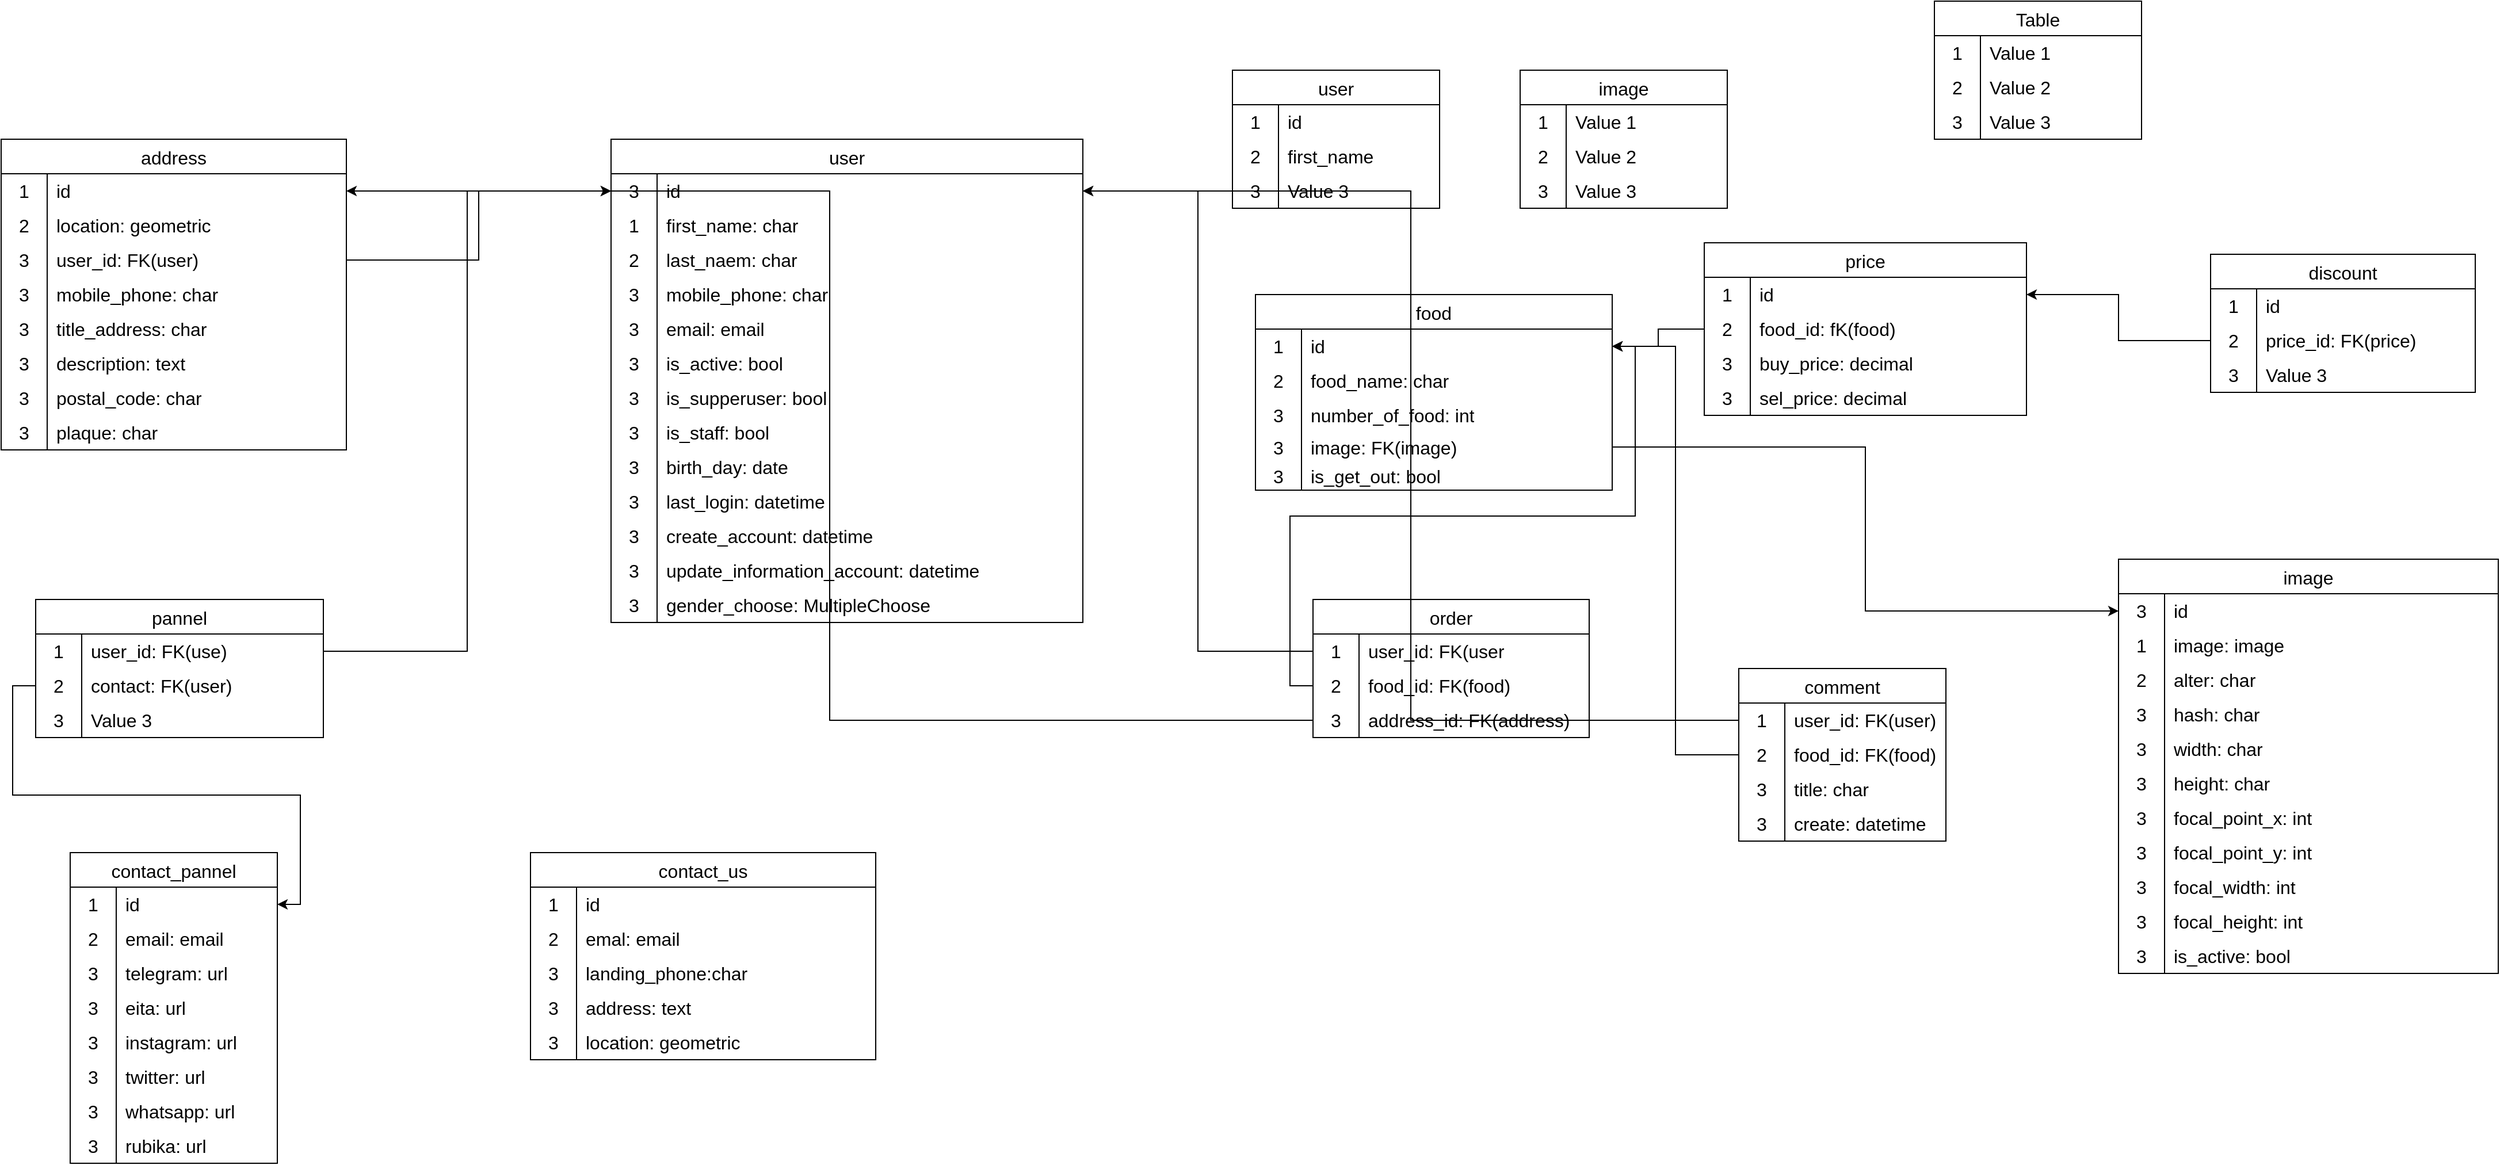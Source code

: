 <mxfile version="22.1.11" type="device">
  <diagram name="Page-1" id="F5E4yA1sgLelu0KKE-Ga">
    <mxGraphModel dx="2507" dy="2048" grid="1" gridSize="10" guides="1" tooltips="1" connect="1" arrows="1" fold="1" page="1" pageScale="1" pageWidth="850" pageHeight="1100" math="0" shadow="0">
      <root>
        <mxCell id="0" />
        <mxCell id="1" parent="0" />
        <mxCell id="7iVVyZsxhNsKEBwZmRM0-1" value="price" style="shape=table;startSize=30;container=1;collapsible=0;childLayout=tableLayout;fixedRows=1;rowLines=0;fontStyle=0;strokeColor=default;fontSize=16;" vertex="1" parent="1">
          <mxGeometry x="10" y="200" width="280" height="150" as="geometry" />
        </mxCell>
        <mxCell id="7iVVyZsxhNsKEBwZmRM0-2" value="" style="shape=tableRow;horizontal=0;startSize=0;swimlaneHead=0;swimlaneBody=0;top=0;left=0;bottom=0;right=0;collapsible=0;dropTarget=0;fillColor=none;points=[[0,0.5],[1,0.5]];portConstraint=eastwest;strokeColor=inherit;fontSize=16;" vertex="1" parent="7iVVyZsxhNsKEBwZmRM0-1">
          <mxGeometry y="30" width="280" height="30" as="geometry" />
        </mxCell>
        <mxCell id="7iVVyZsxhNsKEBwZmRM0-3" value="1" style="shape=partialRectangle;html=1;whiteSpace=wrap;connectable=0;fillColor=none;top=0;left=0;bottom=0;right=0;overflow=hidden;pointerEvents=1;strokeColor=inherit;fontSize=16;" vertex="1" parent="7iVVyZsxhNsKEBwZmRM0-2">
          <mxGeometry width="40" height="30" as="geometry">
            <mxRectangle width="40" height="30" as="alternateBounds" />
          </mxGeometry>
        </mxCell>
        <mxCell id="7iVVyZsxhNsKEBwZmRM0-4" value="id" style="shape=partialRectangle;html=1;whiteSpace=wrap;connectable=0;fillColor=none;top=0;left=0;bottom=0;right=0;align=left;spacingLeft=6;overflow=hidden;strokeColor=inherit;fontSize=16;" vertex="1" parent="7iVVyZsxhNsKEBwZmRM0-2">
          <mxGeometry x="40" width="240" height="30" as="geometry">
            <mxRectangle width="240" height="30" as="alternateBounds" />
          </mxGeometry>
        </mxCell>
        <mxCell id="7iVVyZsxhNsKEBwZmRM0-5" value="" style="shape=tableRow;horizontal=0;startSize=0;swimlaneHead=0;swimlaneBody=0;top=0;left=0;bottom=0;right=0;collapsible=0;dropTarget=0;fillColor=none;points=[[0,0.5],[1,0.5]];portConstraint=eastwest;strokeColor=inherit;fontSize=16;" vertex="1" parent="7iVVyZsxhNsKEBwZmRM0-1">
          <mxGeometry y="60" width="280" height="30" as="geometry" />
        </mxCell>
        <mxCell id="7iVVyZsxhNsKEBwZmRM0-6" value="2" style="shape=partialRectangle;html=1;whiteSpace=wrap;connectable=0;fillColor=none;top=0;left=0;bottom=0;right=0;overflow=hidden;strokeColor=inherit;fontSize=16;" vertex="1" parent="7iVVyZsxhNsKEBwZmRM0-5">
          <mxGeometry width="40" height="30" as="geometry">
            <mxRectangle width="40" height="30" as="alternateBounds" />
          </mxGeometry>
        </mxCell>
        <mxCell id="7iVVyZsxhNsKEBwZmRM0-7" value="food_id: fK(food)" style="shape=partialRectangle;html=1;whiteSpace=wrap;connectable=0;fillColor=none;top=0;left=0;bottom=0;right=0;align=left;spacingLeft=6;overflow=hidden;strokeColor=inherit;fontSize=16;" vertex="1" parent="7iVVyZsxhNsKEBwZmRM0-5">
          <mxGeometry x="40" width="240" height="30" as="geometry">
            <mxRectangle width="240" height="30" as="alternateBounds" />
          </mxGeometry>
        </mxCell>
        <mxCell id="7iVVyZsxhNsKEBwZmRM0-8" value="" style="shape=tableRow;horizontal=0;startSize=0;swimlaneHead=0;swimlaneBody=0;top=0;left=0;bottom=0;right=0;collapsible=0;dropTarget=0;fillColor=none;points=[[0,0.5],[1,0.5]];portConstraint=eastwest;strokeColor=inherit;fontSize=16;" vertex="1" parent="7iVVyZsxhNsKEBwZmRM0-1">
          <mxGeometry y="90" width="280" height="30" as="geometry" />
        </mxCell>
        <mxCell id="7iVVyZsxhNsKEBwZmRM0-9" value="3" style="shape=partialRectangle;html=1;whiteSpace=wrap;connectable=0;fillColor=none;top=0;left=0;bottom=0;right=0;overflow=hidden;strokeColor=inherit;fontSize=16;" vertex="1" parent="7iVVyZsxhNsKEBwZmRM0-8">
          <mxGeometry width="40" height="30" as="geometry">
            <mxRectangle width="40" height="30" as="alternateBounds" />
          </mxGeometry>
        </mxCell>
        <mxCell id="7iVVyZsxhNsKEBwZmRM0-10" value="buy_price: decimal" style="shape=partialRectangle;html=1;whiteSpace=wrap;connectable=0;fillColor=none;top=0;left=0;bottom=0;right=0;align=left;spacingLeft=6;overflow=hidden;strokeColor=inherit;fontSize=16;" vertex="1" parent="7iVVyZsxhNsKEBwZmRM0-8">
          <mxGeometry x="40" width="240" height="30" as="geometry">
            <mxRectangle width="240" height="30" as="alternateBounds" />
          </mxGeometry>
        </mxCell>
        <mxCell id="7iVVyZsxhNsKEBwZmRM0-139" value="" style="shape=tableRow;horizontal=0;startSize=0;swimlaneHead=0;swimlaneBody=0;top=0;left=0;bottom=0;right=0;collapsible=0;dropTarget=0;fillColor=none;points=[[0,0.5],[1,0.5]];portConstraint=eastwest;strokeColor=inherit;fontSize=16;" vertex="1" parent="7iVVyZsxhNsKEBwZmRM0-1">
          <mxGeometry y="120" width="280" height="30" as="geometry" />
        </mxCell>
        <mxCell id="7iVVyZsxhNsKEBwZmRM0-140" value="3" style="shape=partialRectangle;html=1;whiteSpace=wrap;connectable=0;fillColor=none;top=0;left=0;bottom=0;right=0;overflow=hidden;strokeColor=inherit;fontSize=16;" vertex="1" parent="7iVVyZsxhNsKEBwZmRM0-139">
          <mxGeometry width="40" height="30" as="geometry">
            <mxRectangle width="40" height="30" as="alternateBounds" />
          </mxGeometry>
        </mxCell>
        <mxCell id="7iVVyZsxhNsKEBwZmRM0-141" value="sel_price: decimal" style="shape=partialRectangle;html=1;whiteSpace=wrap;connectable=0;fillColor=none;top=0;left=0;bottom=0;right=0;align=left;spacingLeft=6;overflow=hidden;strokeColor=inherit;fontSize=16;" vertex="1" parent="7iVVyZsxhNsKEBwZmRM0-139">
          <mxGeometry x="40" width="240" height="30" as="geometry">
            <mxRectangle width="240" height="30" as="alternateBounds" />
          </mxGeometry>
        </mxCell>
        <mxCell id="7iVVyZsxhNsKEBwZmRM0-11" value="discount" style="shape=table;startSize=30;container=1;collapsible=0;childLayout=tableLayout;fixedRows=1;rowLines=0;fontStyle=0;strokeColor=default;fontSize=16;" vertex="1" parent="1">
          <mxGeometry x="450" y="210" width="230" height="120" as="geometry" />
        </mxCell>
        <mxCell id="7iVVyZsxhNsKEBwZmRM0-12" value="" style="shape=tableRow;horizontal=0;startSize=0;swimlaneHead=0;swimlaneBody=0;top=0;left=0;bottom=0;right=0;collapsible=0;dropTarget=0;fillColor=none;points=[[0,0.5],[1,0.5]];portConstraint=eastwest;strokeColor=inherit;fontSize=16;" vertex="1" parent="7iVVyZsxhNsKEBwZmRM0-11">
          <mxGeometry y="30" width="230" height="30" as="geometry" />
        </mxCell>
        <mxCell id="7iVVyZsxhNsKEBwZmRM0-13" value="1" style="shape=partialRectangle;html=1;whiteSpace=wrap;connectable=0;fillColor=none;top=0;left=0;bottom=0;right=0;overflow=hidden;pointerEvents=1;strokeColor=inherit;fontSize=16;" vertex="1" parent="7iVVyZsxhNsKEBwZmRM0-12">
          <mxGeometry width="40" height="30" as="geometry">
            <mxRectangle width="40" height="30" as="alternateBounds" />
          </mxGeometry>
        </mxCell>
        <mxCell id="7iVVyZsxhNsKEBwZmRM0-14" value="id" style="shape=partialRectangle;html=1;whiteSpace=wrap;connectable=0;fillColor=none;top=0;left=0;bottom=0;right=0;align=left;spacingLeft=6;overflow=hidden;strokeColor=inherit;fontSize=16;" vertex="1" parent="7iVVyZsxhNsKEBwZmRM0-12">
          <mxGeometry x="40" width="190" height="30" as="geometry">
            <mxRectangle width="190" height="30" as="alternateBounds" />
          </mxGeometry>
        </mxCell>
        <mxCell id="7iVVyZsxhNsKEBwZmRM0-15" value="" style="shape=tableRow;horizontal=0;startSize=0;swimlaneHead=0;swimlaneBody=0;top=0;left=0;bottom=0;right=0;collapsible=0;dropTarget=0;fillColor=none;points=[[0,0.5],[1,0.5]];portConstraint=eastwest;strokeColor=inherit;fontSize=16;" vertex="1" parent="7iVVyZsxhNsKEBwZmRM0-11">
          <mxGeometry y="60" width="230" height="30" as="geometry" />
        </mxCell>
        <mxCell id="7iVVyZsxhNsKEBwZmRM0-16" value="2" style="shape=partialRectangle;html=1;whiteSpace=wrap;connectable=0;fillColor=none;top=0;left=0;bottom=0;right=0;overflow=hidden;strokeColor=inherit;fontSize=16;" vertex="1" parent="7iVVyZsxhNsKEBwZmRM0-15">
          <mxGeometry width="40" height="30" as="geometry">
            <mxRectangle width="40" height="30" as="alternateBounds" />
          </mxGeometry>
        </mxCell>
        <mxCell id="7iVVyZsxhNsKEBwZmRM0-17" value="price_id: FK(price)" style="shape=partialRectangle;html=1;whiteSpace=wrap;connectable=0;fillColor=none;top=0;left=0;bottom=0;right=0;align=left;spacingLeft=6;overflow=hidden;strokeColor=inherit;fontSize=16;" vertex="1" parent="7iVVyZsxhNsKEBwZmRM0-15">
          <mxGeometry x="40" width="190" height="30" as="geometry">
            <mxRectangle width="190" height="30" as="alternateBounds" />
          </mxGeometry>
        </mxCell>
        <mxCell id="7iVVyZsxhNsKEBwZmRM0-18" value="" style="shape=tableRow;horizontal=0;startSize=0;swimlaneHead=0;swimlaneBody=0;top=0;left=0;bottom=0;right=0;collapsible=0;dropTarget=0;fillColor=none;points=[[0,0.5],[1,0.5]];portConstraint=eastwest;strokeColor=inherit;fontSize=16;" vertex="1" parent="7iVVyZsxhNsKEBwZmRM0-11">
          <mxGeometry y="90" width="230" height="30" as="geometry" />
        </mxCell>
        <mxCell id="7iVVyZsxhNsKEBwZmRM0-19" value="3" style="shape=partialRectangle;html=1;whiteSpace=wrap;connectable=0;fillColor=none;top=0;left=0;bottom=0;right=0;overflow=hidden;strokeColor=inherit;fontSize=16;" vertex="1" parent="7iVVyZsxhNsKEBwZmRM0-18">
          <mxGeometry width="40" height="30" as="geometry">
            <mxRectangle width="40" height="30" as="alternateBounds" />
          </mxGeometry>
        </mxCell>
        <mxCell id="7iVVyZsxhNsKEBwZmRM0-20" value="Value 3" style="shape=partialRectangle;html=1;whiteSpace=wrap;connectable=0;fillColor=none;top=0;left=0;bottom=0;right=0;align=left;spacingLeft=6;overflow=hidden;strokeColor=inherit;fontSize=16;" vertex="1" parent="7iVVyZsxhNsKEBwZmRM0-18">
          <mxGeometry x="40" width="190" height="30" as="geometry">
            <mxRectangle width="190" height="30" as="alternateBounds" />
          </mxGeometry>
        </mxCell>
        <mxCell id="7iVVyZsxhNsKEBwZmRM0-21" value="food" style="shape=table;startSize=30;container=1;collapsible=0;childLayout=tableLayout;fixedRows=1;rowLines=0;fontStyle=0;strokeColor=default;fontSize=16;" vertex="1" parent="1">
          <mxGeometry x="-380" y="245" width="310" height="170.0" as="geometry" />
        </mxCell>
        <mxCell id="7iVVyZsxhNsKEBwZmRM0-22" value="" style="shape=tableRow;horizontal=0;startSize=0;swimlaneHead=0;swimlaneBody=0;top=0;left=0;bottom=0;right=0;collapsible=0;dropTarget=0;fillColor=none;points=[[0,0.5],[1,0.5]];portConstraint=eastwest;strokeColor=inherit;fontSize=16;" vertex="1" parent="7iVVyZsxhNsKEBwZmRM0-21">
          <mxGeometry y="30" width="310" height="30" as="geometry" />
        </mxCell>
        <mxCell id="7iVVyZsxhNsKEBwZmRM0-23" value="1" style="shape=partialRectangle;html=1;whiteSpace=wrap;connectable=0;fillColor=none;top=0;left=0;bottom=0;right=0;overflow=hidden;pointerEvents=1;strokeColor=inherit;fontSize=16;" vertex="1" parent="7iVVyZsxhNsKEBwZmRM0-22">
          <mxGeometry width="40" height="30" as="geometry">
            <mxRectangle width="40" height="30" as="alternateBounds" />
          </mxGeometry>
        </mxCell>
        <mxCell id="7iVVyZsxhNsKEBwZmRM0-24" value="id" style="shape=partialRectangle;html=1;whiteSpace=wrap;connectable=0;fillColor=none;top=0;left=0;bottom=0;right=0;align=left;spacingLeft=6;overflow=hidden;strokeColor=inherit;fontSize=16;" vertex="1" parent="7iVVyZsxhNsKEBwZmRM0-22">
          <mxGeometry x="40" width="270" height="30" as="geometry">
            <mxRectangle width="270" height="30" as="alternateBounds" />
          </mxGeometry>
        </mxCell>
        <mxCell id="7iVVyZsxhNsKEBwZmRM0-25" value="" style="shape=tableRow;horizontal=0;startSize=0;swimlaneHead=0;swimlaneBody=0;top=0;left=0;bottom=0;right=0;collapsible=0;dropTarget=0;fillColor=none;points=[[0,0.5],[1,0.5]];portConstraint=eastwest;strokeColor=inherit;fontSize=16;" vertex="1" parent="7iVVyZsxhNsKEBwZmRM0-21">
          <mxGeometry y="60" width="310" height="30" as="geometry" />
        </mxCell>
        <mxCell id="7iVVyZsxhNsKEBwZmRM0-26" value="2" style="shape=partialRectangle;html=1;whiteSpace=wrap;connectable=0;fillColor=none;top=0;left=0;bottom=0;right=0;overflow=hidden;strokeColor=inherit;fontSize=16;" vertex="1" parent="7iVVyZsxhNsKEBwZmRM0-25">
          <mxGeometry width="40" height="30" as="geometry">
            <mxRectangle width="40" height="30" as="alternateBounds" />
          </mxGeometry>
        </mxCell>
        <mxCell id="7iVVyZsxhNsKEBwZmRM0-27" value="food_name: char" style="shape=partialRectangle;html=1;whiteSpace=wrap;connectable=0;fillColor=none;top=0;left=0;bottom=0;right=0;align=left;spacingLeft=6;overflow=hidden;strokeColor=inherit;fontSize=16;" vertex="1" parent="7iVVyZsxhNsKEBwZmRM0-25">
          <mxGeometry x="40" width="270" height="30" as="geometry">
            <mxRectangle width="270" height="30" as="alternateBounds" />
          </mxGeometry>
        </mxCell>
        <mxCell id="7iVVyZsxhNsKEBwZmRM0-28" value="" style="shape=tableRow;horizontal=0;startSize=0;swimlaneHead=0;swimlaneBody=0;top=0;left=0;bottom=0;right=0;collapsible=0;dropTarget=0;fillColor=none;points=[[0,0.5],[1,0.5]];portConstraint=eastwest;strokeColor=inherit;fontSize=16;" vertex="1" parent="7iVVyZsxhNsKEBwZmRM0-21">
          <mxGeometry y="90" width="310" height="30" as="geometry" />
        </mxCell>
        <mxCell id="7iVVyZsxhNsKEBwZmRM0-29" value="3" style="shape=partialRectangle;html=1;whiteSpace=wrap;connectable=0;fillColor=none;top=0;left=0;bottom=0;right=0;overflow=hidden;strokeColor=inherit;fontSize=16;" vertex="1" parent="7iVVyZsxhNsKEBwZmRM0-28">
          <mxGeometry width="40" height="30" as="geometry">
            <mxRectangle width="40" height="30" as="alternateBounds" />
          </mxGeometry>
        </mxCell>
        <mxCell id="7iVVyZsxhNsKEBwZmRM0-30" value="number_of_food: int" style="shape=partialRectangle;html=1;whiteSpace=wrap;connectable=0;fillColor=none;top=0;left=0;bottom=0;right=0;align=left;spacingLeft=6;overflow=hidden;strokeColor=inherit;fontSize=16;" vertex="1" parent="7iVVyZsxhNsKEBwZmRM0-28">
          <mxGeometry x="40" width="270" height="30" as="geometry">
            <mxRectangle width="270" height="30" as="alternateBounds" />
          </mxGeometry>
        </mxCell>
        <mxCell id="7iVVyZsxhNsKEBwZmRM0-147" value="" style="shape=tableRow;horizontal=0;startSize=0;swimlaneHead=0;swimlaneBody=0;top=0;left=0;bottom=0;right=0;collapsible=0;dropTarget=0;fillColor=none;points=[[0,0.5],[1,0.5]];portConstraint=eastwest;strokeColor=inherit;fontSize=16;" vertex="1" parent="7iVVyZsxhNsKEBwZmRM0-21">
          <mxGeometry y="120" width="310" height="25" as="geometry" />
        </mxCell>
        <mxCell id="7iVVyZsxhNsKEBwZmRM0-148" value="3" style="shape=partialRectangle;html=1;whiteSpace=wrap;connectable=0;fillColor=none;top=0;left=0;bottom=0;right=0;overflow=hidden;strokeColor=inherit;fontSize=16;" vertex="1" parent="7iVVyZsxhNsKEBwZmRM0-147">
          <mxGeometry width="40" height="25" as="geometry">
            <mxRectangle width="40" height="25" as="alternateBounds" />
          </mxGeometry>
        </mxCell>
        <mxCell id="7iVVyZsxhNsKEBwZmRM0-149" value="image: FK(image)" style="shape=partialRectangle;html=1;whiteSpace=wrap;connectable=0;fillColor=none;top=0;left=0;bottom=0;right=0;align=left;spacingLeft=6;overflow=hidden;strokeColor=inherit;fontSize=16;" vertex="1" parent="7iVVyZsxhNsKEBwZmRM0-147">
          <mxGeometry x="40" width="270" height="25" as="geometry">
            <mxRectangle width="270" height="25" as="alternateBounds" />
          </mxGeometry>
        </mxCell>
        <mxCell id="7iVVyZsxhNsKEBwZmRM0-275" value="" style="shape=tableRow;horizontal=0;startSize=0;swimlaneHead=0;swimlaneBody=0;top=0;left=0;bottom=0;right=0;collapsible=0;dropTarget=0;fillColor=none;points=[[0,0.5],[1,0.5]];portConstraint=eastwest;strokeColor=inherit;fontSize=16;" vertex="1" parent="7iVVyZsxhNsKEBwZmRM0-21">
          <mxGeometry y="145" width="310" height="25" as="geometry" />
        </mxCell>
        <mxCell id="7iVVyZsxhNsKEBwZmRM0-276" value="3" style="shape=partialRectangle;html=1;whiteSpace=wrap;connectable=0;fillColor=none;top=0;left=0;bottom=0;right=0;overflow=hidden;strokeColor=inherit;fontSize=16;" vertex="1" parent="7iVVyZsxhNsKEBwZmRM0-275">
          <mxGeometry width="40" height="25" as="geometry">
            <mxRectangle width="40" height="25" as="alternateBounds" />
          </mxGeometry>
        </mxCell>
        <mxCell id="7iVVyZsxhNsKEBwZmRM0-277" value="is_get_out: bool" style="shape=partialRectangle;html=1;whiteSpace=wrap;connectable=0;fillColor=none;top=0;left=0;bottom=0;right=0;align=left;spacingLeft=6;overflow=hidden;strokeColor=inherit;fontSize=16;" vertex="1" parent="7iVVyZsxhNsKEBwZmRM0-275">
          <mxGeometry x="40" width="270" height="25" as="geometry">
            <mxRectangle width="270" height="25" as="alternateBounds" />
          </mxGeometry>
        </mxCell>
        <mxCell id="7iVVyZsxhNsKEBwZmRM0-31" value="Table" style="shape=table;startSize=30;container=1;collapsible=0;childLayout=tableLayout;fixedRows=1;rowLines=0;fontStyle=0;strokeColor=default;fontSize=16;" vertex="1" parent="1">
          <mxGeometry x="210" y="-10" width="180" height="120" as="geometry" />
        </mxCell>
        <mxCell id="7iVVyZsxhNsKEBwZmRM0-32" value="" style="shape=tableRow;horizontal=0;startSize=0;swimlaneHead=0;swimlaneBody=0;top=0;left=0;bottom=0;right=0;collapsible=0;dropTarget=0;fillColor=none;points=[[0,0.5],[1,0.5]];portConstraint=eastwest;strokeColor=inherit;fontSize=16;" vertex="1" parent="7iVVyZsxhNsKEBwZmRM0-31">
          <mxGeometry y="30" width="180" height="30" as="geometry" />
        </mxCell>
        <mxCell id="7iVVyZsxhNsKEBwZmRM0-33" value="1" style="shape=partialRectangle;html=1;whiteSpace=wrap;connectable=0;fillColor=none;top=0;left=0;bottom=0;right=0;overflow=hidden;pointerEvents=1;strokeColor=inherit;fontSize=16;" vertex="1" parent="7iVVyZsxhNsKEBwZmRM0-32">
          <mxGeometry width="40" height="30" as="geometry">
            <mxRectangle width="40" height="30" as="alternateBounds" />
          </mxGeometry>
        </mxCell>
        <mxCell id="7iVVyZsxhNsKEBwZmRM0-34" value="Value 1" style="shape=partialRectangle;html=1;whiteSpace=wrap;connectable=0;fillColor=none;top=0;left=0;bottom=0;right=0;align=left;spacingLeft=6;overflow=hidden;strokeColor=inherit;fontSize=16;" vertex="1" parent="7iVVyZsxhNsKEBwZmRM0-32">
          <mxGeometry x="40" width="140" height="30" as="geometry">
            <mxRectangle width="140" height="30" as="alternateBounds" />
          </mxGeometry>
        </mxCell>
        <mxCell id="7iVVyZsxhNsKEBwZmRM0-35" value="" style="shape=tableRow;horizontal=0;startSize=0;swimlaneHead=0;swimlaneBody=0;top=0;left=0;bottom=0;right=0;collapsible=0;dropTarget=0;fillColor=none;points=[[0,0.5],[1,0.5]];portConstraint=eastwest;strokeColor=inherit;fontSize=16;" vertex="1" parent="7iVVyZsxhNsKEBwZmRM0-31">
          <mxGeometry y="60" width="180" height="30" as="geometry" />
        </mxCell>
        <mxCell id="7iVVyZsxhNsKEBwZmRM0-36" value="2" style="shape=partialRectangle;html=1;whiteSpace=wrap;connectable=0;fillColor=none;top=0;left=0;bottom=0;right=0;overflow=hidden;strokeColor=inherit;fontSize=16;" vertex="1" parent="7iVVyZsxhNsKEBwZmRM0-35">
          <mxGeometry width="40" height="30" as="geometry">
            <mxRectangle width="40" height="30" as="alternateBounds" />
          </mxGeometry>
        </mxCell>
        <mxCell id="7iVVyZsxhNsKEBwZmRM0-37" value="Value 2" style="shape=partialRectangle;html=1;whiteSpace=wrap;connectable=0;fillColor=none;top=0;left=0;bottom=0;right=0;align=left;spacingLeft=6;overflow=hidden;strokeColor=inherit;fontSize=16;" vertex="1" parent="7iVVyZsxhNsKEBwZmRM0-35">
          <mxGeometry x="40" width="140" height="30" as="geometry">
            <mxRectangle width="140" height="30" as="alternateBounds" />
          </mxGeometry>
        </mxCell>
        <mxCell id="7iVVyZsxhNsKEBwZmRM0-38" value="" style="shape=tableRow;horizontal=0;startSize=0;swimlaneHead=0;swimlaneBody=0;top=0;left=0;bottom=0;right=0;collapsible=0;dropTarget=0;fillColor=none;points=[[0,0.5],[1,0.5]];portConstraint=eastwest;strokeColor=inherit;fontSize=16;" vertex="1" parent="7iVVyZsxhNsKEBwZmRM0-31">
          <mxGeometry y="90" width="180" height="30" as="geometry" />
        </mxCell>
        <mxCell id="7iVVyZsxhNsKEBwZmRM0-39" value="3" style="shape=partialRectangle;html=1;whiteSpace=wrap;connectable=0;fillColor=none;top=0;left=0;bottom=0;right=0;overflow=hidden;strokeColor=inherit;fontSize=16;" vertex="1" parent="7iVVyZsxhNsKEBwZmRM0-38">
          <mxGeometry width="40" height="30" as="geometry">
            <mxRectangle width="40" height="30" as="alternateBounds" />
          </mxGeometry>
        </mxCell>
        <mxCell id="7iVVyZsxhNsKEBwZmRM0-40" value="Value 3" style="shape=partialRectangle;html=1;whiteSpace=wrap;connectable=0;fillColor=none;top=0;left=0;bottom=0;right=0;align=left;spacingLeft=6;overflow=hidden;strokeColor=inherit;fontSize=16;" vertex="1" parent="7iVVyZsxhNsKEBwZmRM0-38">
          <mxGeometry x="40" width="140" height="30" as="geometry">
            <mxRectangle width="140" height="30" as="alternateBounds" />
          </mxGeometry>
        </mxCell>
        <mxCell id="7iVVyZsxhNsKEBwZmRM0-41" value="comment" style="shape=table;startSize=30;container=1;collapsible=0;childLayout=tableLayout;fixedRows=1;rowLines=0;fontStyle=0;strokeColor=default;fontSize=16;" vertex="1" parent="1">
          <mxGeometry x="40" y="570" width="180" height="150" as="geometry" />
        </mxCell>
        <mxCell id="7iVVyZsxhNsKEBwZmRM0-42" value="" style="shape=tableRow;horizontal=0;startSize=0;swimlaneHead=0;swimlaneBody=0;top=0;left=0;bottom=0;right=0;collapsible=0;dropTarget=0;fillColor=none;points=[[0,0.5],[1,0.5]];portConstraint=eastwest;strokeColor=inherit;fontSize=16;" vertex="1" parent="7iVVyZsxhNsKEBwZmRM0-41">
          <mxGeometry y="30" width="180" height="30" as="geometry" />
        </mxCell>
        <mxCell id="7iVVyZsxhNsKEBwZmRM0-43" value="1" style="shape=partialRectangle;html=1;whiteSpace=wrap;connectable=0;fillColor=none;top=0;left=0;bottom=0;right=0;overflow=hidden;pointerEvents=1;strokeColor=inherit;fontSize=16;" vertex="1" parent="7iVVyZsxhNsKEBwZmRM0-42">
          <mxGeometry width="40" height="30" as="geometry">
            <mxRectangle width="40" height="30" as="alternateBounds" />
          </mxGeometry>
        </mxCell>
        <mxCell id="7iVVyZsxhNsKEBwZmRM0-44" value="user_id: FK(user)" style="shape=partialRectangle;html=1;whiteSpace=wrap;connectable=0;fillColor=none;top=0;left=0;bottom=0;right=0;align=left;spacingLeft=6;overflow=hidden;strokeColor=inherit;fontSize=16;" vertex="1" parent="7iVVyZsxhNsKEBwZmRM0-42">
          <mxGeometry x="40" width="140" height="30" as="geometry">
            <mxRectangle width="140" height="30" as="alternateBounds" />
          </mxGeometry>
        </mxCell>
        <mxCell id="7iVVyZsxhNsKEBwZmRM0-45" value="" style="shape=tableRow;horizontal=0;startSize=0;swimlaneHead=0;swimlaneBody=0;top=0;left=0;bottom=0;right=0;collapsible=0;dropTarget=0;fillColor=none;points=[[0,0.5],[1,0.5]];portConstraint=eastwest;strokeColor=inherit;fontSize=16;" vertex="1" parent="7iVVyZsxhNsKEBwZmRM0-41">
          <mxGeometry y="60" width="180" height="30" as="geometry" />
        </mxCell>
        <mxCell id="7iVVyZsxhNsKEBwZmRM0-46" value="2" style="shape=partialRectangle;html=1;whiteSpace=wrap;connectable=0;fillColor=none;top=0;left=0;bottom=0;right=0;overflow=hidden;strokeColor=inherit;fontSize=16;" vertex="1" parent="7iVVyZsxhNsKEBwZmRM0-45">
          <mxGeometry width="40" height="30" as="geometry">
            <mxRectangle width="40" height="30" as="alternateBounds" />
          </mxGeometry>
        </mxCell>
        <mxCell id="7iVVyZsxhNsKEBwZmRM0-47" value="food_id: FK(food)" style="shape=partialRectangle;html=1;whiteSpace=wrap;connectable=0;fillColor=none;top=0;left=0;bottom=0;right=0;align=left;spacingLeft=6;overflow=hidden;strokeColor=inherit;fontSize=16;" vertex="1" parent="7iVVyZsxhNsKEBwZmRM0-45">
          <mxGeometry x="40" width="140" height="30" as="geometry">
            <mxRectangle width="140" height="30" as="alternateBounds" />
          </mxGeometry>
        </mxCell>
        <mxCell id="7iVVyZsxhNsKEBwZmRM0-48" value="" style="shape=tableRow;horizontal=0;startSize=0;swimlaneHead=0;swimlaneBody=0;top=0;left=0;bottom=0;right=0;collapsible=0;dropTarget=0;fillColor=none;points=[[0,0.5],[1,0.5]];portConstraint=eastwest;strokeColor=inherit;fontSize=16;" vertex="1" parent="7iVVyZsxhNsKEBwZmRM0-41">
          <mxGeometry y="90" width="180" height="30" as="geometry" />
        </mxCell>
        <mxCell id="7iVVyZsxhNsKEBwZmRM0-49" value="3" style="shape=partialRectangle;html=1;whiteSpace=wrap;connectable=0;fillColor=none;top=0;left=0;bottom=0;right=0;overflow=hidden;strokeColor=inherit;fontSize=16;" vertex="1" parent="7iVVyZsxhNsKEBwZmRM0-48">
          <mxGeometry width="40" height="30" as="geometry">
            <mxRectangle width="40" height="30" as="alternateBounds" />
          </mxGeometry>
        </mxCell>
        <mxCell id="7iVVyZsxhNsKEBwZmRM0-50" value="title: char" style="shape=partialRectangle;html=1;whiteSpace=wrap;connectable=0;fillColor=none;top=0;left=0;bottom=0;right=0;align=left;spacingLeft=6;overflow=hidden;strokeColor=inherit;fontSize=16;" vertex="1" parent="7iVVyZsxhNsKEBwZmRM0-48">
          <mxGeometry x="40" width="140" height="30" as="geometry">
            <mxRectangle width="140" height="30" as="alternateBounds" />
          </mxGeometry>
        </mxCell>
        <mxCell id="7iVVyZsxhNsKEBwZmRM0-230" value="" style="shape=tableRow;horizontal=0;startSize=0;swimlaneHead=0;swimlaneBody=0;top=0;left=0;bottom=0;right=0;collapsible=0;dropTarget=0;fillColor=none;points=[[0,0.5],[1,0.5]];portConstraint=eastwest;strokeColor=inherit;fontSize=16;" vertex="1" parent="7iVVyZsxhNsKEBwZmRM0-41">
          <mxGeometry y="120" width="180" height="30" as="geometry" />
        </mxCell>
        <mxCell id="7iVVyZsxhNsKEBwZmRM0-231" value="3" style="shape=partialRectangle;html=1;whiteSpace=wrap;connectable=0;fillColor=none;top=0;left=0;bottom=0;right=0;overflow=hidden;strokeColor=inherit;fontSize=16;" vertex="1" parent="7iVVyZsxhNsKEBwZmRM0-230">
          <mxGeometry width="40" height="30" as="geometry">
            <mxRectangle width="40" height="30" as="alternateBounds" />
          </mxGeometry>
        </mxCell>
        <mxCell id="7iVVyZsxhNsKEBwZmRM0-232" value="create: datetime" style="shape=partialRectangle;html=1;whiteSpace=wrap;connectable=0;fillColor=none;top=0;left=0;bottom=0;right=0;align=left;spacingLeft=6;overflow=hidden;strokeColor=inherit;fontSize=16;" vertex="1" parent="7iVVyZsxhNsKEBwZmRM0-230">
          <mxGeometry x="40" width="140" height="30" as="geometry">
            <mxRectangle width="140" height="30" as="alternateBounds" />
          </mxGeometry>
        </mxCell>
        <mxCell id="7iVVyZsxhNsKEBwZmRM0-61" value="order" style="shape=table;startSize=30;container=1;collapsible=0;childLayout=tableLayout;fixedRows=1;rowLines=0;fontStyle=0;strokeColor=default;fontSize=16;" vertex="1" parent="1">
          <mxGeometry x="-330" y="510" width="240" height="120" as="geometry" />
        </mxCell>
        <mxCell id="7iVVyZsxhNsKEBwZmRM0-62" value="" style="shape=tableRow;horizontal=0;startSize=0;swimlaneHead=0;swimlaneBody=0;top=0;left=0;bottom=0;right=0;collapsible=0;dropTarget=0;fillColor=none;points=[[0,0.5],[1,0.5]];portConstraint=eastwest;strokeColor=inherit;fontSize=16;" vertex="1" parent="7iVVyZsxhNsKEBwZmRM0-61">
          <mxGeometry y="30" width="240" height="30" as="geometry" />
        </mxCell>
        <mxCell id="7iVVyZsxhNsKEBwZmRM0-63" value="1" style="shape=partialRectangle;html=1;whiteSpace=wrap;connectable=0;fillColor=none;top=0;left=0;bottom=0;right=0;overflow=hidden;pointerEvents=1;strokeColor=inherit;fontSize=16;" vertex="1" parent="7iVVyZsxhNsKEBwZmRM0-62">
          <mxGeometry width="40" height="30" as="geometry">
            <mxRectangle width="40" height="30" as="alternateBounds" />
          </mxGeometry>
        </mxCell>
        <mxCell id="7iVVyZsxhNsKEBwZmRM0-64" value="user_id: FK(user" style="shape=partialRectangle;html=1;whiteSpace=wrap;connectable=0;fillColor=none;top=0;left=0;bottom=0;right=0;align=left;spacingLeft=6;overflow=hidden;strokeColor=inherit;fontSize=16;" vertex="1" parent="7iVVyZsxhNsKEBwZmRM0-62">
          <mxGeometry x="40" width="200" height="30" as="geometry">
            <mxRectangle width="200" height="30" as="alternateBounds" />
          </mxGeometry>
        </mxCell>
        <mxCell id="7iVVyZsxhNsKEBwZmRM0-65" value="" style="shape=tableRow;horizontal=0;startSize=0;swimlaneHead=0;swimlaneBody=0;top=0;left=0;bottom=0;right=0;collapsible=0;dropTarget=0;fillColor=none;points=[[0,0.5],[1,0.5]];portConstraint=eastwest;strokeColor=inherit;fontSize=16;" vertex="1" parent="7iVVyZsxhNsKEBwZmRM0-61">
          <mxGeometry y="60" width="240" height="30" as="geometry" />
        </mxCell>
        <mxCell id="7iVVyZsxhNsKEBwZmRM0-66" value="2" style="shape=partialRectangle;html=1;whiteSpace=wrap;connectable=0;fillColor=none;top=0;left=0;bottom=0;right=0;overflow=hidden;strokeColor=inherit;fontSize=16;" vertex="1" parent="7iVVyZsxhNsKEBwZmRM0-65">
          <mxGeometry width="40" height="30" as="geometry">
            <mxRectangle width="40" height="30" as="alternateBounds" />
          </mxGeometry>
        </mxCell>
        <mxCell id="7iVVyZsxhNsKEBwZmRM0-67" value="food_id: FK(food)" style="shape=partialRectangle;html=1;whiteSpace=wrap;connectable=0;fillColor=none;top=0;left=0;bottom=0;right=0;align=left;spacingLeft=6;overflow=hidden;strokeColor=inherit;fontSize=16;" vertex="1" parent="7iVVyZsxhNsKEBwZmRM0-65">
          <mxGeometry x="40" width="200" height="30" as="geometry">
            <mxRectangle width="200" height="30" as="alternateBounds" />
          </mxGeometry>
        </mxCell>
        <mxCell id="7iVVyZsxhNsKEBwZmRM0-68" value="" style="shape=tableRow;horizontal=0;startSize=0;swimlaneHead=0;swimlaneBody=0;top=0;left=0;bottom=0;right=0;collapsible=0;dropTarget=0;fillColor=none;points=[[0,0.5],[1,0.5]];portConstraint=eastwest;strokeColor=inherit;fontSize=16;" vertex="1" parent="7iVVyZsxhNsKEBwZmRM0-61">
          <mxGeometry y="90" width="240" height="30" as="geometry" />
        </mxCell>
        <mxCell id="7iVVyZsxhNsKEBwZmRM0-69" value="3" style="shape=partialRectangle;html=1;whiteSpace=wrap;connectable=0;fillColor=none;top=0;left=0;bottom=0;right=0;overflow=hidden;strokeColor=inherit;fontSize=16;" vertex="1" parent="7iVVyZsxhNsKEBwZmRM0-68">
          <mxGeometry width="40" height="30" as="geometry">
            <mxRectangle width="40" height="30" as="alternateBounds" />
          </mxGeometry>
        </mxCell>
        <mxCell id="7iVVyZsxhNsKEBwZmRM0-70" value="address_id: FK(address)" style="shape=partialRectangle;html=1;whiteSpace=wrap;connectable=0;fillColor=none;top=0;left=0;bottom=0;right=0;align=left;spacingLeft=6;overflow=hidden;strokeColor=inherit;fontSize=16;" vertex="1" parent="7iVVyZsxhNsKEBwZmRM0-68">
          <mxGeometry x="40" width="200" height="30" as="geometry">
            <mxRectangle width="200" height="30" as="alternateBounds" />
          </mxGeometry>
        </mxCell>
        <mxCell id="7iVVyZsxhNsKEBwZmRM0-81" value="image" style="shape=table;startSize=30;container=1;collapsible=0;childLayout=tableLayout;fixedRows=1;rowLines=0;fontStyle=0;strokeColor=default;fontSize=16;" vertex="1" parent="1">
          <mxGeometry x="-150" y="50" width="180" height="120" as="geometry" />
        </mxCell>
        <mxCell id="7iVVyZsxhNsKEBwZmRM0-82" value="" style="shape=tableRow;horizontal=0;startSize=0;swimlaneHead=0;swimlaneBody=0;top=0;left=0;bottom=0;right=0;collapsible=0;dropTarget=0;fillColor=none;points=[[0,0.5],[1,0.5]];portConstraint=eastwest;strokeColor=inherit;fontSize=16;" vertex="1" parent="7iVVyZsxhNsKEBwZmRM0-81">
          <mxGeometry y="30" width="180" height="30" as="geometry" />
        </mxCell>
        <mxCell id="7iVVyZsxhNsKEBwZmRM0-83" value="1" style="shape=partialRectangle;html=1;whiteSpace=wrap;connectable=0;fillColor=none;top=0;left=0;bottom=0;right=0;overflow=hidden;pointerEvents=1;strokeColor=inherit;fontSize=16;" vertex="1" parent="7iVVyZsxhNsKEBwZmRM0-82">
          <mxGeometry width="40" height="30" as="geometry">
            <mxRectangle width="40" height="30" as="alternateBounds" />
          </mxGeometry>
        </mxCell>
        <mxCell id="7iVVyZsxhNsKEBwZmRM0-84" value="Value 1" style="shape=partialRectangle;html=1;whiteSpace=wrap;connectable=0;fillColor=none;top=0;left=0;bottom=0;right=0;align=left;spacingLeft=6;overflow=hidden;strokeColor=inherit;fontSize=16;" vertex="1" parent="7iVVyZsxhNsKEBwZmRM0-82">
          <mxGeometry x="40" width="140" height="30" as="geometry">
            <mxRectangle width="140" height="30" as="alternateBounds" />
          </mxGeometry>
        </mxCell>
        <mxCell id="7iVVyZsxhNsKEBwZmRM0-85" value="" style="shape=tableRow;horizontal=0;startSize=0;swimlaneHead=0;swimlaneBody=0;top=0;left=0;bottom=0;right=0;collapsible=0;dropTarget=0;fillColor=none;points=[[0,0.5],[1,0.5]];portConstraint=eastwest;strokeColor=inherit;fontSize=16;" vertex="1" parent="7iVVyZsxhNsKEBwZmRM0-81">
          <mxGeometry y="60" width="180" height="30" as="geometry" />
        </mxCell>
        <mxCell id="7iVVyZsxhNsKEBwZmRM0-86" value="2" style="shape=partialRectangle;html=1;whiteSpace=wrap;connectable=0;fillColor=none;top=0;left=0;bottom=0;right=0;overflow=hidden;strokeColor=inherit;fontSize=16;" vertex="1" parent="7iVVyZsxhNsKEBwZmRM0-85">
          <mxGeometry width="40" height="30" as="geometry">
            <mxRectangle width="40" height="30" as="alternateBounds" />
          </mxGeometry>
        </mxCell>
        <mxCell id="7iVVyZsxhNsKEBwZmRM0-87" value="Value 2" style="shape=partialRectangle;html=1;whiteSpace=wrap;connectable=0;fillColor=none;top=0;left=0;bottom=0;right=0;align=left;spacingLeft=6;overflow=hidden;strokeColor=inherit;fontSize=16;" vertex="1" parent="7iVVyZsxhNsKEBwZmRM0-85">
          <mxGeometry x="40" width="140" height="30" as="geometry">
            <mxRectangle width="140" height="30" as="alternateBounds" />
          </mxGeometry>
        </mxCell>
        <mxCell id="7iVVyZsxhNsKEBwZmRM0-88" value="" style="shape=tableRow;horizontal=0;startSize=0;swimlaneHead=0;swimlaneBody=0;top=0;left=0;bottom=0;right=0;collapsible=0;dropTarget=0;fillColor=none;points=[[0,0.5],[1,0.5]];portConstraint=eastwest;strokeColor=inherit;fontSize=16;" vertex="1" parent="7iVVyZsxhNsKEBwZmRM0-81">
          <mxGeometry y="90" width="180" height="30" as="geometry" />
        </mxCell>
        <mxCell id="7iVVyZsxhNsKEBwZmRM0-89" value="3" style="shape=partialRectangle;html=1;whiteSpace=wrap;connectable=0;fillColor=none;top=0;left=0;bottom=0;right=0;overflow=hidden;strokeColor=inherit;fontSize=16;" vertex="1" parent="7iVVyZsxhNsKEBwZmRM0-88">
          <mxGeometry width="40" height="30" as="geometry">
            <mxRectangle width="40" height="30" as="alternateBounds" />
          </mxGeometry>
        </mxCell>
        <mxCell id="7iVVyZsxhNsKEBwZmRM0-90" value="Value 3" style="shape=partialRectangle;html=1;whiteSpace=wrap;connectable=0;fillColor=none;top=0;left=0;bottom=0;right=0;align=left;spacingLeft=6;overflow=hidden;strokeColor=inherit;fontSize=16;" vertex="1" parent="7iVVyZsxhNsKEBwZmRM0-88">
          <mxGeometry x="40" width="140" height="30" as="geometry">
            <mxRectangle width="140" height="30" as="alternateBounds" />
          </mxGeometry>
        </mxCell>
        <mxCell id="7iVVyZsxhNsKEBwZmRM0-91" value="user" style="shape=table;startSize=30;container=1;collapsible=0;childLayout=tableLayout;fixedRows=1;rowLines=0;fontStyle=0;strokeColor=default;fontSize=16;" vertex="1" parent="1">
          <mxGeometry x="-400" y="50" width="180" height="120" as="geometry" />
        </mxCell>
        <mxCell id="7iVVyZsxhNsKEBwZmRM0-92" value="" style="shape=tableRow;horizontal=0;startSize=0;swimlaneHead=0;swimlaneBody=0;top=0;left=0;bottom=0;right=0;collapsible=0;dropTarget=0;fillColor=none;points=[[0,0.5],[1,0.5]];portConstraint=eastwest;strokeColor=inherit;fontSize=16;" vertex="1" parent="7iVVyZsxhNsKEBwZmRM0-91">
          <mxGeometry y="30" width="180" height="30" as="geometry" />
        </mxCell>
        <mxCell id="7iVVyZsxhNsKEBwZmRM0-93" value="1" style="shape=partialRectangle;html=1;whiteSpace=wrap;connectable=0;fillColor=none;top=0;left=0;bottom=0;right=0;overflow=hidden;pointerEvents=1;strokeColor=inherit;fontSize=16;" vertex="1" parent="7iVVyZsxhNsKEBwZmRM0-92">
          <mxGeometry width="40" height="30" as="geometry">
            <mxRectangle width="40" height="30" as="alternateBounds" />
          </mxGeometry>
        </mxCell>
        <mxCell id="7iVVyZsxhNsKEBwZmRM0-94" value="id" style="shape=partialRectangle;html=1;whiteSpace=wrap;connectable=0;fillColor=none;top=0;left=0;bottom=0;right=0;align=left;spacingLeft=6;overflow=hidden;strokeColor=inherit;fontSize=16;" vertex="1" parent="7iVVyZsxhNsKEBwZmRM0-92">
          <mxGeometry x="40" width="140" height="30" as="geometry">
            <mxRectangle width="140" height="30" as="alternateBounds" />
          </mxGeometry>
        </mxCell>
        <mxCell id="7iVVyZsxhNsKEBwZmRM0-95" value="" style="shape=tableRow;horizontal=0;startSize=0;swimlaneHead=0;swimlaneBody=0;top=0;left=0;bottom=0;right=0;collapsible=0;dropTarget=0;fillColor=none;points=[[0,0.5],[1,0.5]];portConstraint=eastwest;strokeColor=inherit;fontSize=16;" vertex="1" parent="7iVVyZsxhNsKEBwZmRM0-91">
          <mxGeometry y="60" width="180" height="30" as="geometry" />
        </mxCell>
        <mxCell id="7iVVyZsxhNsKEBwZmRM0-96" value="2" style="shape=partialRectangle;html=1;whiteSpace=wrap;connectable=0;fillColor=none;top=0;left=0;bottom=0;right=0;overflow=hidden;strokeColor=inherit;fontSize=16;" vertex="1" parent="7iVVyZsxhNsKEBwZmRM0-95">
          <mxGeometry width="40" height="30" as="geometry">
            <mxRectangle width="40" height="30" as="alternateBounds" />
          </mxGeometry>
        </mxCell>
        <mxCell id="7iVVyZsxhNsKEBwZmRM0-97" value="first_name" style="shape=partialRectangle;html=1;whiteSpace=wrap;connectable=0;fillColor=none;top=0;left=0;bottom=0;right=0;align=left;spacingLeft=6;overflow=hidden;strokeColor=inherit;fontSize=16;" vertex="1" parent="7iVVyZsxhNsKEBwZmRM0-95">
          <mxGeometry x="40" width="140" height="30" as="geometry">
            <mxRectangle width="140" height="30" as="alternateBounds" />
          </mxGeometry>
        </mxCell>
        <mxCell id="7iVVyZsxhNsKEBwZmRM0-98" value="" style="shape=tableRow;horizontal=0;startSize=0;swimlaneHead=0;swimlaneBody=0;top=0;left=0;bottom=0;right=0;collapsible=0;dropTarget=0;fillColor=none;points=[[0,0.5],[1,0.5]];portConstraint=eastwest;strokeColor=inherit;fontSize=16;" vertex="1" parent="7iVVyZsxhNsKEBwZmRM0-91">
          <mxGeometry y="90" width="180" height="30" as="geometry" />
        </mxCell>
        <mxCell id="7iVVyZsxhNsKEBwZmRM0-99" value="3" style="shape=partialRectangle;html=1;whiteSpace=wrap;connectable=0;fillColor=none;top=0;left=0;bottom=0;right=0;overflow=hidden;strokeColor=inherit;fontSize=16;" vertex="1" parent="7iVVyZsxhNsKEBwZmRM0-98">
          <mxGeometry width="40" height="30" as="geometry">
            <mxRectangle width="40" height="30" as="alternateBounds" />
          </mxGeometry>
        </mxCell>
        <mxCell id="7iVVyZsxhNsKEBwZmRM0-100" value="Value 3" style="shape=partialRectangle;html=1;whiteSpace=wrap;connectable=0;fillColor=none;top=0;left=0;bottom=0;right=0;align=left;spacingLeft=6;overflow=hidden;strokeColor=inherit;fontSize=16;" vertex="1" parent="7iVVyZsxhNsKEBwZmRM0-98">
          <mxGeometry x="40" width="140" height="30" as="geometry">
            <mxRectangle width="140" height="30" as="alternateBounds" />
          </mxGeometry>
        </mxCell>
        <mxCell id="7iVVyZsxhNsKEBwZmRM0-101" value="user" style="shape=table;startSize=30;container=1;collapsible=0;childLayout=tableLayout;fixedRows=1;rowLines=0;fontStyle=0;strokeColor=default;fontSize=16;" vertex="1" parent="1">
          <mxGeometry x="-940" y="110" width="410" height="420" as="geometry" />
        </mxCell>
        <mxCell id="7iVVyZsxhNsKEBwZmRM0-102" value="" style="shape=tableRow;horizontal=0;startSize=0;swimlaneHead=0;swimlaneBody=0;top=0;left=0;bottom=0;right=0;collapsible=0;dropTarget=0;fillColor=none;points=[[0,0.5],[1,0.5]];portConstraint=eastwest;strokeColor=inherit;fontSize=16;" vertex="1" parent="7iVVyZsxhNsKEBwZmRM0-101">
          <mxGeometry y="30" width="410" height="30" as="geometry" />
        </mxCell>
        <mxCell id="7iVVyZsxhNsKEBwZmRM0-103" value="3" style="shape=partialRectangle;html=1;whiteSpace=wrap;connectable=0;fillColor=none;top=0;left=0;bottom=0;right=0;overflow=hidden;strokeColor=inherit;fontSize=16;" vertex="1" parent="7iVVyZsxhNsKEBwZmRM0-102">
          <mxGeometry width="40" height="30" as="geometry">
            <mxRectangle width="40" height="30" as="alternateBounds" />
          </mxGeometry>
        </mxCell>
        <mxCell id="7iVVyZsxhNsKEBwZmRM0-104" value="id" style="shape=partialRectangle;html=1;whiteSpace=wrap;connectable=0;fillColor=none;top=0;left=0;bottom=0;right=0;align=left;spacingLeft=6;overflow=hidden;strokeColor=inherit;fontSize=16;" vertex="1" parent="7iVVyZsxhNsKEBwZmRM0-102">
          <mxGeometry x="40" width="370" height="30" as="geometry">
            <mxRectangle width="370" height="30" as="alternateBounds" />
          </mxGeometry>
        </mxCell>
        <mxCell id="7iVVyZsxhNsKEBwZmRM0-105" value="" style="shape=tableRow;horizontal=0;startSize=0;swimlaneHead=0;swimlaneBody=0;top=0;left=0;bottom=0;right=0;collapsible=0;dropTarget=0;fillColor=none;points=[[0,0.5],[1,0.5]];portConstraint=eastwest;strokeColor=inherit;fontSize=16;" vertex="1" parent="7iVVyZsxhNsKEBwZmRM0-101">
          <mxGeometry y="60" width="410" height="30" as="geometry" />
        </mxCell>
        <mxCell id="7iVVyZsxhNsKEBwZmRM0-106" value="1" style="shape=partialRectangle;html=1;whiteSpace=wrap;connectable=0;fillColor=none;top=0;left=0;bottom=0;right=0;overflow=hidden;pointerEvents=1;strokeColor=inherit;fontSize=16;" vertex="1" parent="7iVVyZsxhNsKEBwZmRM0-105">
          <mxGeometry width="40" height="30" as="geometry">
            <mxRectangle width="40" height="30" as="alternateBounds" />
          </mxGeometry>
        </mxCell>
        <mxCell id="7iVVyZsxhNsKEBwZmRM0-107" value="first_name: char" style="shape=partialRectangle;html=1;whiteSpace=wrap;connectable=0;fillColor=none;top=0;left=0;bottom=0;right=0;align=left;spacingLeft=6;overflow=hidden;strokeColor=inherit;fontSize=16;" vertex="1" parent="7iVVyZsxhNsKEBwZmRM0-105">
          <mxGeometry x="40" width="370" height="30" as="geometry">
            <mxRectangle width="370" height="30" as="alternateBounds" />
          </mxGeometry>
        </mxCell>
        <mxCell id="7iVVyZsxhNsKEBwZmRM0-108" value="" style="shape=tableRow;horizontal=0;startSize=0;swimlaneHead=0;swimlaneBody=0;top=0;left=0;bottom=0;right=0;collapsible=0;dropTarget=0;fillColor=none;points=[[0,0.5],[1,0.5]];portConstraint=eastwest;strokeColor=inherit;fontSize=16;" vertex="1" parent="7iVVyZsxhNsKEBwZmRM0-101">
          <mxGeometry y="90" width="410" height="30" as="geometry" />
        </mxCell>
        <mxCell id="7iVVyZsxhNsKEBwZmRM0-109" value="2" style="shape=partialRectangle;html=1;whiteSpace=wrap;connectable=0;fillColor=none;top=0;left=0;bottom=0;right=0;overflow=hidden;strokeColor=inherit;fontSize=16;" vertex="1" parent="7iVVyZsxhNsKEBwZmRM0-108">
          <mxGeometry width="40" height="30" as="geometry">
            <mxRectangle width="40" height="30" as="alternateBounds" />
          </mxGeometry>
        </mxCell>
        <mxCell id="7iVVyZsxhNsKEBwZmRM0-110" value="last_naem: char" style="shape=partialRectangle;html=1;whiteSpace=wrap;connectable=0;fillColor=none;top=0;left=0;bottom=0;right=0;align=left;spacingLeft=6;overflow=hidden;strokeColor=inherit;fontSize=16;" vertex="1" parent="7iVVyZsxhNsKEBwZmRM0-108">
          <mxGeometry x="40" width="370" height="30" as="geometry">
            <mxRectangle width="370" height="30" as="alternateBounds" />
          </mxGeometry>
        </mxCell>
        <mxCell id="7iVVyZsxhNsKEBwZmRM0-111" value="" style="shape=tableRow;horizontal=0;startSize=0;swimlaneHead=0;swimlaneBody=0;top=0;left=0;bottom=0;right=0;collapsible=0;dropTarget=0;fillColor=none;points=[[0,0.5],[1,0.5]];portConstraint=eastwest;strokeColor=inherit;fontSize=16;" vertex="1" parent="7iVVyZsxhNsKEBwZmRM0-101">
          <mxGeometry y="120" width="410" height="30" as="geometry" />
        </mxCell>
        <mxCell id="7iVVyZsxhNsKEBwZmRM0-112" value="3" style="shape=partialRectangle;html=1;whiteSpace=wrap;connectable=0;fillColor=none;top=0;left=0;bottom=0;right=0;overflow=hidden;strokeColor=inherit;fontSize=16;" vertex="1" parent="7iVVyZsxhNsKEBwZmRM0-111">
          <mxGeometry width="40" height="30" as="geometry">
            <mxRectangle width="40" height="30" as="alternateBounds" />
          </mxGeometry>
        </mxCell>
        <mxCell id="7iVVyZsxhNsKEBwZmRM0-113" value="mobile_phone: char" style="shape=partialRectangle;html=1;whiteSpace=wrap;connectable=0;fillColor=none;top=0;left=0;bottom=0;right=0;align=left;spacingLeft=6;overflow=hidden;strokeColor=inherit;fontSize=16;" vertex="1" parent="7iVVyZsxhNsKEBwZmRM0-111">
          <mxGeometry x="40" width="370" height="30" as="geometry">
            <mxRectangle width="370" height="30" as="alternateBounds" />
          </mxGeometry>
        </mxCell>
        <mxCell id="7iVVyZsxhNsKEBwZmRM0-114" value="" style="shape=tableRow;horizontal=0;startSize=0;swimlaneHead=0;swimlaneBody=0;top=0;left=0;bottom=0;right=0;collapsible=0;dropTarget=0;fillColor=none;points=[[0,0.5],[1,0.5]];portConstraint=eastwest;strokeColor=inherit;fontSize=16;" vertex="1" parent="7iVVyZsxhNsKEBwZmRM0-101">
          <mxGeometry y="150" width="410" height="30" as="geometry" />
        </mxCell>
        <mxCell id="7iVVyZsxhNsKEBwZmRM0-115" value="3" style="shape=partialRectangle;html=1;whiteSpace=wrap;connectable=0;fillColor=none;top=0;left=0;bottom=0;right=0;overflow=hidden;strokeColor=inherit;fontSize=16;" vertex="1" parent="7iVVyZsxhNsKEBwZmRM0-114">
          <mxGeometry width="40" height="30" as="geometry">
            <mxRectangle width="40" height="30" as="alternateBounds" />
          </mxGeometry>
        </mxCell>
        <mxCell id="7iVVyZsxhNsKEBwZmRM0-116" value="email: email" style="shape=partialRectangle;html=1;whiteSpace=wrap;connectable=0;fillColor=none;top=0;left=0;bottom=0;right=0;align=left;spacingLeft=6;overflow=hidden;strokeColor=inherit;fontSize=16;" vertex="1" parent="7iVVyZsxhNsKEBwZmRM0-114">
          <mxGeometry x="40" width="370" height="30" as="geometry">
            <mxRectangle width="370" height="30" as="alternateBounds" />
          </mxGeometry>
        </mxCell>
        <mxCell id="7iVVyZsxhNsKEBwZmRM0-117" value="" style="shape=tableRow;horizontal=0;startSize=0;swimlaneHead=0;swimlaneBody=0;top=0;left=0;bottom=0;right=0;collapsible=0;dropTarget=0;fillColor=none;points=[[0,0.5],[1,0.5]];portConstraint=eastwest;strokeColor=inherit;fontSize=16;" vertex="1" parent="7iVVyZsxhNsKEBwZmRM0-101">
          <mxGeometry y="180" width="410" height="30" as="geometry" />
        </mxCell>
        <mxCell id="7iVVyZsxhNsKEBwZmRM0-118" value="3" style="shape=partialRectangle;html=1;whiteSpace=wrap;connectable=0;fillColor=none;top=0;left=0;bottom=0;right=0;overflow=hidden;strokeColor=inherit;fontSize=16;" vertex="1" parent="7iVVyZsxhNsKEBwZmRM0-117">
          <mxGeometry width="40" height="30" as="geometry">
            <mxRectangle width="40" height="30" as="alternateBounds" />
          </mxGeometry>
        </mxCell>
        <mxCell id="7iVVyZsxhNsKEBwZmRM0-119" value="is_active: bool" style="shape=partialRectangle;html=1;whiteSpace=wrap;connectable=0;fillColor=none;top=0;left=0;bottom=0;right=0;align=left;spacingLeft=6;overflow=hidden;strokeColor=inherit;fontSize=16;" vertex="1" parent="7iVVyZsxhNsKEBwZmRM0-117">
          <mxGeometry x="40" width="370" height="30" as="geometry">
            <mxRectangle width="370" height="30" as="alternateBounds" />
          </mxGeometry>
        </mxCell>
        <mxCell id="7iVVyZsxhNsKEBwZmRM0-120" value="" style="shape=tableRow;horizontal=0;startSize=0;swimlaneHead=0;swimlaneBody=0;top=0;left=0;bottom=0;right=0;collapsible=0;dropTarget=0;fillColor=none;points=[[0,0.5],[1,0.5]];portConstraint=eastwest;strokeColor=inherit;fontSize=16;" vertex="1" parent="7iVVyZsxhNsKEBwZmRM0-101">
          <mxGeometry y="210" width="410" height="30" as="geometry" />
        </mxCell>
        <mxCell id="7iVVyZsxhNsKEBwZmRM0-121" value="3" style="shape=partialRectangle;html=1;whiteSpace=wrap;connectable=0;fillColor=none;top=0;left=0;bottom=0;right=0;overflow=hidden;strokeColor=inherit;fontSize=16;" vertex="1" parent="7iVVyZsxhNsKEBwZmRM0-120">
          <mxGeometry width="40" height="30" as="geometry">
            <mxRectangle width="40" height="30" as="alternateBounds" />
          </mxGeometry>
        </mxCell>
        <mxCell id="7iVVyZsxhNsKEBwZmRM0-122" value="is_supperuser: bool" style="shape=partialRectangle;html=1;whiteSpace=wrap;connectable=0;fillColor=none;top=0;left=0;bottom=0;right=0;align=left;spacingLeft=6;overflow=hidden;strokeColor=inherit;fontSize=16;" vertex="1" parent="7iVVyZsxhNsKEBwZmRM0-120">
          <mxGeometry x="40" width="370" height="30" as="geometry">
            <mxRectangle width="370" height="30" as="alternateBounds" />
          </mxGeometry>
        </mxCell>
        <mxCell id="7iVVyZsxhNsKEBwZmRM0-123" value="" style="shape=tableRow;horizontal=0;startSize=0;swimlaneHead=0;swimlaneBody=0;top=0;left=0;bottom=0;right=0;collapsible=0;dropTarget=0;fillColor=none;points=[[0,0.5],[1,0.5]];portConstraint=eastwest;strokeColor=inherit;fontSize=16;" vertex="1" parent="7iVVyZsxhNsKEBwZmRM0-101">
          <mxGeometry y="240" width="410" height="30" as="geometry" />
        </mxCell>
        <mxCell id="7iVVyZsxhNsKEBwZmRM0-124" value="3" style="shape=partialRectangle;html=1;whiteSpace=wrap;connectable=0;fillColor=none;top=0;left=0;bottom=0;right=0;overflow=hidden;strokeColor=inherit;fontSize=16;" vertex="1" parent="7iVVyZsxhNsKEBwZmRM0-123">
          <mxGeometry width="40" height="30" as="geometry">
            <mxRectangle width="40" height="30" as="alternateBounds" />
          </mxGeometry>
        </mxCell>
        <mxCell id="7iVVyZsxhNsKEBwZmRM0-125" value="is_staff: bool" style="shape=partialRectangle;html=1;whiteSpace=wrap;connectable=0;fillColor=none;top=0;left=0;bottom=0;right=0;align=left;spacingLeft=6;overflow=hidden;strokeColor=inherit;fontSize=16;" vertex="1" parent="7iVVyZsxhNsKEBwZmRM0-123">
          <mxGeometry x="40" width="370" height="30" as="geometry">
            <mxRectangle width="370" height="30" as="alternateBounds" />
          </mxGeometry>
        </mxCell>
        <mxCell id="7iVVyZsxhNsKEBwZmRM0-126" value="" style="shape=tableRow;horizontal=0;startSize=0;swimlaneHead=0;swimlaneBody=0;top=0;left=0;bottom=0;right=0;collapsible=0;dropTarget=0;fillColor=none;points=[[0,0.5],[1,0.5]];portConstraint=eastwest;strokeColor=inherit;fontSize=16;" vertex="1" parent="7iVVyZsxhNsKEBwZmRM0-101">
          <mxGeometry y="270" width="410" height="30" as="geometry" />
        </mxCell>
        <mxCell id="7iVVyZsxhNsKEBwZmRM0-127" value="3" style="shape=partialRectangle;html=1;whiteSpace=wrap;connectable=0;fillColor=none;top=0;left=0;bottom=0;right=0;overflow=hidden;strokeColor=inherit;fontSize=16;" vertex="1" parent="7iVVyZsxhNsKEBwZmRM0-126">
          <mxGeometry width="40" height="30" as="geometry">
            <mxRectangle width="40" height="30" as="alternateBounds" />
          </mxGeometry>
        </mxCell>
        <mxCell id="7iVVyZsxhNsKEBwZmRM0-128" value="birth_day: date" style="shape=partialRectangle;html=1;whiteSpace=wrap;connectable=0;fillColor=none;top=0;left=0;bottom=0;right=0;align=left;spacingLeft=6;overflow=hidden;strokeColor=inherit;fontSize=16;" vertex="1" parent="7iVVyZsxhNsKEBwZmRM0-126">
          <mxGeometry x="40" width="370" height="30" as="geometry">
            <mxRectangle width="370" height="30" as="alternateBounds" />
          </mxGeometry>
        </mxCell>
        <mxCell id="7iVVyZsxhNsKEBwZmRM0-129" value="" style="shape=tableRow;horizontal=0;startSize=0;swimlaneHead=0;swimlaneBody=0;top=0;left=0;bottom=0;right=0;collapsible=0;dropTarget=0;fillColor=none;points=[[0,0.5],[1,0.5]];portConstraint=eastwest;strokeColor=inherit;fontSize=16;" vertex="1" parent="7iVVyZsxhNsKEBwZmRM0-101">
          <mxGeometry y="300" width="410" height="30" as="geometry" />
        </mxCell>
        <mxCell id="7iVVyZsxhNsKEBwZmRM0-130" value="3" style="shape=partialRectangle;html=1;whiteSpace=wrap;connectable=0;fillColor=none;top=0;left=0;bottom=0;right=0;overflow=hidden;strokeColor=inherit;fontSize=16;" vertex="1" parent="7iVVyZsxhNsKEBwZmRM0-129">
          <mxGeometry width="40" height="30" as="geometry">
            <mxRectangle width="40" height="30" as="alternateBounds" />
          </mxGeometry>
        </mxCell>
        <mxCell id="7iVVyZsxhNsKEBwZmRM0-131" value="last_login: datetime" style="shape=partialRectangle;html=1;whiteSpace=wrap;connectable=0;fillColor=none;top=0;left=0;bottom=0;right=0;align=left;spacingLeft=6;overflow=hidden;strokeColor=inherit;fontSize=16;" vertex="1" parent="7iVVyZsxhNsKEBwZmRM0-129">
          <mxGeometry x="40" width="370" height="30" as="geometry">
            <mxRectangle width="370" height="30" as="alternateBounds" />
          </mxGeometry>
        </mxCell>
        <mxCell id="7iVVyZsxhNsKEBwZmRM0-132" value="" style="shape=tableRow;horizontal=0;startSize=0;swimlaneHead=0;swimlaneBody=0;top=0;left=0;bottom=0;right=0;collapsible=0;dropTarget=0;fillColor=none;points=[[0,0.5],[1,0.5]];portConstraint=eastwest;strokeColor=inherit;fontSize=16;" vertex="1" parent="7iVVyZsxhNsKEBwZmRM0-101">
          <mxGeometry y="330" width="410" height="30" as="geometry" />
        </mxCell>
        <mxCell id="7iVVyZsxhNsKEBwZmRM0-133" value="3" style="shape=partialRectangle;html=1;whiteSpace=wrap;connectable=0;fillColor=none;top=0;left=0;bottom=0;right=0;overflow=hidden;strokeColor=inherit;fontSize=16;" vertex="1" parent="7iVVyZsxhNsKEBwZmRM0-132">
          <mxGeometry width="40" height="30" as="geometry">
            <mxRectangle width="40" height="30" as="alternateBounds" />
          </mxGeometry>
        </mxCell>
        <mxCell id="7iVVyZsxhNsKEBwZmRM0-134" value="create_account: datetime" style="shape=partialRectangle;html=1;whiteSpace=wrap;connectable=0;fillColor=none;top=0;left=0;bottom=0;right=0;align=left;spacingLeft=6;overflow=hidden;strokeColor=inherit;fontSize=16;" vertex="1" parent="7iVVyZsxhNsKEBwZmRM0-132">
          <mxGeometry x="40" width="370" height="30" as="geometry">
            <mxRectangle width="370" height="30" as="alternateBounds" />
          </mxGeometry>
        </mxCell>
        <mxCell id="7iVVyZsxhNsKEBwZmRM0-135" value="" style="shape=tableRow;horizontal=0;startSize=0;swimlaneHead=0;swimlaneBody=0;top=0;left=0;bottom=0;right=0;collapsible=0;dropTarget=0;fillColor=none;points=[[0,0.5],[1,0.5]];portConstraint=eastwest;strokeColor=inherit;fontSize=16;" vertex="1" parent="7iVVyZsxhNsKEBwZmRM0-101">
          <mxGeometry y="360" width="410" height="30" as="geometry" />
        </mxCell>
        <mxCell id="7iVVyZsxhNsKEBwZmRM0-136" value="3" style="shape=partialRectangle;html=1;whiteSpace=wrap;connectable=0;fillColor=none;top=0;left=0;bottom=0;right=0;overflow=hidden;strokeColor=inherit;fontSize=16;" vertex="1" parent="7iVVyZsxhNsKEBwZmRM0-135">
          <mxGeometry width="40" height="30" as="geometry">
            <mxRectangle width="40" height="30" as="alternateBounds" />
          </mxGeometry>
        </mxCell>
        <mxCell id="7iVVyZsxhNsKEBwZmRM0-137" value="update_information_account: datetime" style="shape=partialRectangle;html=1;whiteSpace=wrap;connectable=0;fillColor=none;top=0;left=0;bottom=0;right=0;align=left;spacingLeft=6;overflow=hidden;strokeColor=inherit;fontSize=16;" vertex="1" parent="7iVVyZsxhNsKEBwZmRM0-135">
          <mxGeometry x="40" width="370" height="30" as="geometry">
            <mxRectangle width="370" height="30" as="alternateBounds" />
          </mxGeometry>
        </mxCell>
        <mxCell id="7iVVyZsxhNsKEBwZmRM0-185" value="" style="shape=tableRow;horizontal=0;startSize=0;swimlaneHead=0;swimlaneBody=0;top=0;left=0;bottom=0;right=0;collapsible=0;dropTarget=0;fillColor=none;points=[[0,0.5],[1,0.5]];portConstraint=eastwest;strokeColor=inherit;fontSize=16;" vertex="1" parent="7iVVyZsxhNsKEBwZmRM0-101">
          <mxGeometry y="390" width="410" height="30" as="geometry" />
        </mxCell>
        <mxCell id="7iVVyZsxhNsKEBwZmRM0-186" value="3" style="shape=partialRectangle;html=1;whiteSpace=wrap;connectable=0;fillColor=none;top=0;left=0;bottom=0;right=0;overflow=hidden;strokeColor=inherit;fontSize=16;" vertex="1" parent="7iVVyZsxhNsKEBwZmRM0-185">
          <mxGeometry width="40" height="30" as="geometry">
            <mxRectangle width="40" height="30" as="alternateBounds" />
          </mxGeometry>
        </mxCell>
        <mxCell id="7iVVyZsxhNsKEBwZmRM0-187" value="gender_choose: MultipleChoose" style="shape=partialRectangle;html=1;whiteSpace=wrap;connectable=0;fillColor=none;top=0;left=0;bottom=0;right=0;align=left;spacingLeft=6;overflow=hidden;strokeColor=inherit;fontSize=16;" vertex="1" parent="7iVVyZsxhNsKEBwZmRM0-185">
          <mxGeometry x="40" width="370" height="30" as="geometry">
            <mxRectangle width="370" height="30" as="alternateBounds" />
          </mxGeometry>
        </mxCell>
        <mxCell id="7iVVyZsxhNsKEBwZmRM0-138" style="edgeStyle=orthogonalEdgeStyle;rounded=0;orthogonalLoop=1;jettySize=auto;html=1;" edge="1" parent="1" source="7iVVyZsxhNsKEBwZmRM0-5" target="7iVVyZsxhNsKEBwZmRM0-22">
          <mxGeometry relative="1" as="geometry" />
        </mxCell>
        <mxCell id="7iVVyZsxhNsKEBwZmRM0-146" style="edgeStyle=orthogonalEdgeStyle;rounded=0;orthogonalLoop=1;jettySize=auto;html=1;" edge="1" parent="1" source="7iVVyZsxhNsKEBwZmRM0-15" target="7iVVyZsxhNsKEBwZmRM0-2">
          <mxGeometry relative="1" as="geometry" />
        </mxCell>
        <mxCell id="7iVVyZsxhNsKEBwZmRM0-150" value="image" style="shape=table;startSize=30;container=1;collapsible=0;childLayout=tableLayout;fixedRows=1;rowLines=0;fontStyle=0;strokeColor=default;fontSize=16;" vertex="1" parent="1">
          <mxGeometry x="370" y="475" width="330" height="360" as="geometry" />
        </mxCell>
        <mxCell id="7iVVyZsxhNsKEBwZmRM0-151" value="" style="shape=tableRow;horizontal=0;startSize=0;swimlaneHead=0;swimlaneBody=0;top=0;left=0;bottom=0;right=0;collapsible=0;dropTarget=0;fillColor=none;points=[[0,0.5],[1,0.5]];portConstraint=eastwest;strokeColor=inherit;fontSize=16;" vertex="1" parent="7iVVyZsxhNsKEBwZmRM0-150">
          <mxGeometry y="30" width="330" height="30" as="geometry" />
        </mxCell>
        <mxCell id="7iVVyZsxhNsKEBwZmRM0-152" value="3" style="shape=partialRectangle;html=1;whiteSpace=wrap;connectable=0;fillColor=none;top=0;left=0;bottom=0;right=0;overflow=hidden;strokeColor=inherit;fontSize=16;" vertex="1" parent="7iVVyZsxhNsKEBwZmRM0-151">
          <mxGeometry width="40" height="30" as="geometry">
            <mxRectangle width="40" height="30" as="alternateBounds" />
          </mxGeometry>
        </mxCell>
        <mxCell id="7iVVyZsxhNsKEBwZmRM0-153" value="id" style="shape=partialRectangle;html=1;whiteSpace=wrap;connectable=0;fillColor=none;top=0;left=0;bottom=0;right=0;align=left;spacingLeft=6;overflow=hidden;strokeColor=inherit;fontSize=16;" vertex="1" parent="7iVVyZsxhNsKEBwZmRM0-151">
          <mxGeometry x="40" width="290" height="30" as="geometry">
            <mxRectangle width="290" height="30" as="alternateBounds" />
          </mxGeometry>
        </mxCell>
        <mxCell id="7iVVyZsxhNsKEBwZmRM0-154" value="" style="shape=tableRow;horizontal=0;startSize=0;swimlaneHead=0;swimlaneBody=0;top=0;left=0;bottom=0;right=0;collapsible=0;dropTarget=0;fillColor=none;points=[[0,0.5],[1,0.5]];portConstraint=eastwest;strokeColor=inherit;fontSize=16;" vertex="1" parent="7iVVyZsxhNsKEBwZmRM0-150">
          <mxGeometry y="60" width="330" height="30" as="geometry" />
        </mxCell>
        <mxCell id="7iVVyZsxhNsKEBwZmRM0-155" value="1" style="shape=partialRectangle;html=1;whiteSpace=wrap;connectable=0;fillColor=none;top=0;left=0;bottom=0;right=0;overflow=hidden;pointerEvents=1;strokeColor=inherit;fontSize=16;" vertex="1" parent="7iVVyZsxhNsKEBwZmRM0-154">
          <mxGeometry width="40" height="30" as="geometry">
            <mxRectangle width="40" height="30" as="alternateBounds" />
          </mxGeometry>
        </mxCell>
        <mxCell id="7iVVyZsxhNsKEBwZmRM0-156" value="image: image" style="shape=partialRectangle;html=1;whiteSpace=wrap;connectable=0;fillColor=none;top=0;left=0;bottom=0;right=0;align=left;spacingLeft=6;overflow=hidden;strokeColor=inherit;fontSize=16;" vertex="1" parent="7iVVyZsxhNsKEBwZmRM0-154">
          <mxGeometry x="40" width="290" height="30" as="geometry">
            <mxRectangle width="290" height="30" as="alternateBounds" />
          </mxGeometry>
        </mxCell>
        <mxCell id="7iVVyZsxhNsKEBwZmRM0-157" value="" style="shape=tableRow;horizontal=0;startSize=0;swimlaneHead=0;swimlaneBody=0;top=0;left=0;bottom=0;right=0;collapsible=0;dropTarget=0;fillColor=none;points=[[0,0.5],[1,0.5]];portConstraint=eastwest;strokeColor=inherit;fontSize=16;" vertex="1" parent="7iVVyZsxhNsKEBwZmRM0-150">
          <mxGeometry y="90" width="330" height="30" as="geometry" />
        </mxCell>
        <mxCell id="7iVVyZsxhNsKEBwZmRM0-158" value="2" style="shape=partialRectangle;html=1;whiteSpace=wrap;connectable=0;fillColor=none;top=0;left=0;bottom=0;right=0;overflow=hidden;strokeColor=inherit;fontSize=16;" vertex="1" parent="7iVVyZsxhNsKEBwZmRM0-157">
          <mxGeometry width="40" height="30" as="geometry">
            <mxRectangle width="40" height="30" as="alternateBounds" />
          </mxGeometry>
        </mxCell>
        <mxCell id="7iVVyZsxhNsKEBwZmRM0-159" value="alter: char" style="shape=partialRectangle;html=1;whiteSpace=wrap;connectable=0;fillColor=none;top=0;left=0;bottom=0;right=0;align=left;spacingLeft=6;overflow=hidden;strokeColor=inherit;fontSize=16;" vertex="1" parent="7iVVyZsxhNsKEBwZmRM0-157">
          <mxGeometry x="40" width="290" height="30" as="geometry">
            <mxRectangle width="290" height="30" as="alternateBounds" />
          </mxGeometry>
        </mxCell>
        <mxCell id="7iVVyZsxhNsKEBwZmRM0-160" value="" style="shape=tableRow;horizontal=0;startSize=0;swimlaneHead=0;swimlaneBody=0;top=0;left=0;bottom=0;right=0;collapsible=0;dropTarget=0;fillColor=none;points=[[0,0.5],[1,0.5]];portConstraint=eastwest;strokeColor=inherit;fontSize=16;" vertex="1" parent="7iVVyZsxhNsKEBwZmRM0-150">
          <mxGeometry y="120" width="330" height="30" as="geometry" />
        </mxCell>
        <mxCell id="7iVVyZsxhNsKEBwZmRM0-161" value="3" style="shape=partialRectangle;html=1;whiteSpace=wrap;connectable=0;fillColor=none;top=0;left=0;bottom=0;right=0;overflow=hidden;strokeColor=inherit;fontSize=16;" vertex="1" parent="7iVVyZsxhNsKEBwZmRM0-160">
          <mxGeometry width="40" height="30" as="geometry">
            <mxRectangle width="40" height="30" as="alternateBounds" />
          </mxGeometry>
        </mxCell>
        <mxCell id="7iVVyZsxhNsKEBwZmRM0-162" value="hash: char" style="shape=partialRectangle;html=1;whiteSpace=wrap;connectable=0;fillColor=none;top=0;left=0;bottom=0;right=0;align=left;spacingLeft=6;overflow=hidden;strokeColor=inherit;fontSize=16;" vertex="1" parent="7iVVyZsxhNsKEBwZmRM0-160">
          <mxGeometry x="40" width="290" height="30" as="geometry">
            <mxRectangle width="290" height="30" as="alternateBounds" />
          </mxGeometry>
        </mxCell>
        <mxCell id="7iVVyZsxhNsKEBwZmRM0-163" value="" style="shape=tableRow;horizontal=0;startSize=0;swimlaneHead=0;swimlaneBody=0;top=0;left=0;bottom=0;right=0;collapsible=0;dropTarget=0;fillColor=none;points=[[0,0.5],[1,0.5]];portConstraint=eastwest;strokeColor=inherit;fontSize=16;" vertex="1" parent="7iVVyZsxhNsKEBwZmRM0-150">
          <mxGeometry y="150" width="330" height="30" as="geometry" />
        </mxCell>
        <mxCell id="7iVVyZsxhNsKEBwZmRM0-164" value="3" style="shape=partialRectangle;html=1;whiteSpace=wrap;connectable=0;fillColor=none;top=0;left=0;bottom=0;right=0;overflow=hidden;strokeColor=inherit;fontSize=16;" vertex="1" parent="7iVVyZsxhNsKEBwZmRM0-163">
          <mxGeometry width="40" height="30" as="geometry">
            <mxRectangle width="40" height="30" as="alternateBounds" />
          </mxGeometry>
        </mxCell>
        <mxCell id="7iVVyZsxhNsKEBwZmRM0-165" value="width: char" style="shape=partialRectangle;html=1;whiteSpace=wrap;connectable=0;fillColor=none;top=0;left=0;bottom=0;right=0;align=left;spacingLeft=6;overflow=hidden;strokeColor=inherit;fontSize=16;" vertex="1" parent="7iVVyZsxhNsKEBwZmRM0-163">
          <mxGeometry x="40" width="290" height="30" as="geometry">
            <mxRectangle width="290" height="30" as="alternateBounds" />
          </mxGeometry>
        </mxCell>
        <mxCell id="7iVVyZsxhNsKEBwZmRM0-166" value="" style="shape=tableRow;horizontal=0;startSize=0;swimlaneHead=0;swimlaneBody=0;top=0;left=0;bottom=0;right=0;collapsible=0;dropTarget=0;fillColor=none;points=[[0,0.5],[1,0.5]];portConstraint=eastwest;strokeColor=inherit;fontSize=16;" vertex="1" parent="7iVVyZsxhNsKEBwZmRM0-150">
          <mxGeometry y="180" width="330" height="30" as="geometry" />
        </mxCell>
        <mxCell id="7iVVyZsxhNsKEBwZmRM0-167" value="3" style="shape=partialRectangle;html=1;whiteSpace=wrap;connectable=0;fillColor=none;top=0;left=0;bottom=0;right=0;overflow=hidden;strokeColor=inherit;fontSize=16;" vertex="1" parent="7iVVyZsxhNsKEBwZmRM0-166">
          <mxGeometry width="40" height="30" as="geometry">
            <mxRectangle width="40" height="30" as="alternateBounds" />
          </mxGeometry>
        </mxCell>
        <mxCell id="7iVVyZsxhNsKEBwZmRM0-168" value="height: char" style="shape=partialRectangle;html=1;whiteSpace=wrap;connectable=0;fillColor=none;top=0;left=0;bottom=0;right=0;align=left;spacingLeft=6;overflow=hidden;strokeColor=inherit;fontSize=16;" vertex="1" parent="7iVVyZsxhNsKEBwZmRM0-166">
          <mxGeometry x="40" width="290" height="30" as="geometry">
            <mxRectangle width="290" height="30" as="alternateBounds" />
          </mxGeometry>
        </mxCell>
        <mxCell id="7iVVyZsxhNsKEBwZmRM0-169" value="" style="shape=tableRow;horizontal=0;startSize=0;swimlaneHead=0;swimlaneBody=0;top=0;left=0;bottom=0;right=0;collapsible=0;dropTarget=0;fillColor=none;points=[[0,0.5],[1,0.5]];portConstraint=eastwest;strokeColor=inherit;fontSize=16;" vertex="1" parent="7iVVyZsxhNsKEBwZmRM0-150">
          <mxGeometry y="210" width="330" height="30" as="geometry" />
        </mxCell>
        <mxCell id="7iVVyZsxhNsKEBwZmRM0-170" value="3" style="shape=partialRectangle;html=1;whiteSpace=wrap;connectable=0;fillColor=none;top=0;left=0;bottom=0;right=0;overflow=hidden;strokeColor=inherit;fontSize=16;" vertex="1" parent="7iVVyZsxhNsKEBwZmRM0-169">
          <mxGeometry width="40" height="30" as="geometry">
            <mxRectangle width="40" height="30" as="alternateBounds" />
          </mxGeometry>
        </mxCell>
        <mxCell id="7iVVyZsxhNsKEBwZmRM0-171" value="focal_point_x: int" style="shape=partialRectangle;html=1;whiteSpace=wrap;connectable=0;fillColor=none;top=0;left=0;bottom=0;right=0;align=left;spacingLeft=6;overflow=hidden;strokeColor=inherit;fontSize=16;" vertex="1" parent="7iVVyZsxhNsKEBwZmRM0-169">
          <mxGeometry x="40" width="290" height="30" as="geometry">
            <mxRectangle width="290" height="30" as="alternateBounds" />
          </mxGeometry>
        </mxCell>
        <mxCell id="7iVVyZsxhNsKEBwZmRM0-172" value="" style="shape=tableRow;horizontal=0;startSize=0;swimlaneHead=0;swimlaneBody=0;top=0;left=0;bottom=0;right=0;collapsible=0;dropTarget=0;fillColor=none;points=[[0,0.5],[1,0.5]];portConstraint=eastwest;strokeColor=inherit;fontSize=16;" vertex="1" parent="7iVVyZsxhNsKEBwZmRM0-150">
          <mxGeometry y="240" width="330" height="30" as="geometry" />
        </mxCell>
        <mxCell id="7iVVyZsxhNsKEBwZmRM0-173" value="3" style="shape=partialRectangle;html=1;whiteSpace=wrap;connectable=0;fillColor=none;top=0;left=0;bottom=0;right=0;overflow=hidden;strokeColor=inherit;fontSize=16;" vertex="1" parent="7iVVyZsxhNsKEBwZmRM0-172">
          <mxGeometry width="40" height="30" as="geometry">
            <mxRectangle width="40" height="30" as="alternateBounds" />
          </mxGeometry>
        </mxCell>
        <mxCell id="7iVVyZsxhNsKEBwZmRM0-174" value="focal_point_y: int" style="shape=partialRectangle;html=1;whiteSpace=wrap;connectable=0;fillColor=none;top=0;left=0;bottom=0;right=0;align=left;spacingLeft=6;overflow=hidden;strokeColor=inherit;fontSize=16;" vertex="1" parent="7iVVyZsxhNsKEBwZmRM0-172">
          <mxGeometry x="40" width="290" height="30" as="geometry">
            <mxRectangle width="290" height="30" as="alternateBounds" />
          </mxGeometry>
        </mxCell>
        <mxCell id="7iVVyZsxhNsKEBwZmRM0-175" value="" style="shape=tableRow;horizontal=0;startSize=0;swimlaneHead=0;swimlaneBody=0;top=0;left=0;bottom=0;right=0;collapsible=0;dropTarget=0;fillColor=none;points=[[0,0.5],[1,0.5]];portConstraint=eastwest;strokeColor=inherit;fontSize=16;" vertex="1" parent="7iVVyZsxhNsKEBwZmRM0-150">
          <mxGeometry y="270" width="330" height="30" as="geometry" />
        </mxCell>
        <mxCell id="7iVVyZsxhNsKEBwZmRM0-176" value="3" style="shape=partialRectangle;html=1;whiteSpace=wrap;connectable=0;fillColor=none;top=0;left=0;bottom=0;right=0;overflow=hidden;strokeColor=inherit;fontSize=16;" vertex="1" parent="7iVVyZsxhNsKEBwZmRM0-175">
          <mxGeometry width="40" height="30" as="geometry">
            <mxRectangle width="40" height="30" as="alternateBounds" />
          </mxGeometry>
        </mxCell>
        <mxCell id="7iVVyZsxhNsKEBwZmRM0-177" value="focal_width: int" style="shape=partialRectangle;html=1;whiteSpace=wrap;connectable=0;fillColor=none;top=0;left=0;bottom=0;right=0;align=left;spacingLeft=6;overflow=hidden;strokeColor=inherit;fontSize=16;" vertex="1" parent="7iVVyZsxhNsKEBwZmRM0-175">
          <mxGeometry x="40" width="290" height="30" as="geometry">
            <mxRectangle width="290" height="30" as="alternateBounds" />
          </mxGeometry>
        </mxCell>
        <mxCell id="7iVVyZsxhNsKEBwZmRM0-181" value="" style="shape=tableRow;horizontal=0;startSize=0;swimlaneHead=0;swimlaneBody=0;top=0;left=0;bottom=0;right=0;collapsible=0;dropTarget=0;fillColor=none;points=[[0,0.5],[1,0.5]];portConstraint=eastwest;strokeColor=inherit;fontSize=16;" vertex="1" parent="7iVVyZsxhNsKEBwZmRM0-150">
          <mxGeometry y="300" width="330" height="30" as="geometry" />
        </mxCell>
        <mxCell id="7iVVyZsxhNsKEBwZmRM0-182" value="3" style="shape=partialRectangle;html=1;whiteSpace=wrap;connectable=0;fillColor=none;top=0;left=0;bottom=0;right=0;overflow=hidden;strokeColor=inherit;fontSize=16;" vertex="1" parent="7iVVyZsxhNsKEBwZmRM0-181">
          <mxGeometry width="40" height="30" as="geometry">
            <mxRectangle width="40" height="30" as="alternateBounds" />
          </mxGeometry>
        </mxCell>
        <mxCell id="7iVVyZsxhNsKEBwZmRM0-183" value="focal_height: int" style="shape=partialRectangle;html=1;whiteSpace=wrap;connectable=0;fillColor=none;top=0;left=0;bottom=0;right=0;align=left;spacingLeft=6;overflow=hidden;strokeColor=inherit;fontSize=16;" vertex="1" parent="7iVVyZsxhNsKEBwZmRM0-181">
          <mxGeometry x="40" width="290" height="30" as="geometry">
            <mxRectangle width="290" height="30" as="alternateBounds" />
          </mxGeometry>
        </mxCell>
        <mxCell id="7iVVyZsxhNsKEBwZmRM0-178" value="" style="shape=tableRow;horizontal=0;startSize=0;swimlaneHead=0;swimlaneBody=0;top=0;left=0;bottom=0;right=0;collapsible=0;dropTarget=0;fillColor=none;points=[[0,0.5],[1,0.5]];portConstraint=eastwest;strokeColor=inherit;fontSize=16;" vertex="1" parent="7iVVyZsxhNsKEBwZmRM0-150">
          <mxGeometry y="330" width="330" height="30" as="geometry" />
        </mxCell>
        <mxCell id="7iVVyZsxhNsKEBwZmRM0-179" value="3" style="shape=partialRectangle;html=1;whiteSpace=wrap;connectable=0;fillColor=none;top=0;left=0;bottom=0;right=0;overflow=hidden;strokeColor=inherit;fontSize=16;" vertex="1" parent="7iVVyZsxhNsKEBwZmRM0-178">
          <mxGeometry width="40" height="30" as="geometry">
            <mxRectangle width="40" height="30" as="alternateBounds" />
          </mxGeometry>
        </mxCell>
        <mxCell id="7iVVyZsxhNsKEBwZmRM0-180" value="is_active: bool" style="shape=partialRectangle;html=1;whiteSpace=wrap;connectable=0;fillColor=none;top=0;left=0;bottom=0;right=0;align=left;spacingLeft=6;overflow=hidden;strokeColor=inherit;fontSize=16;" vertex="1" parent="7iVVyZsxhNsKEBwZmRM0-178">
          <mxGeometry x="40" width="290" height="30" as="geometry">
            <mxRectangle width="290" height="30" as="alternateBounds" />
          </mxGeometry>
        </mxCell>
        <mxCell id="7iVVyZsxhNsKEBwZmRM0-184" style="edgeStyle=orthogonalEdgeStyle;rounded=0;orthogonalLoop=1;jettySize=auto;html=1;" edge="1" parent="1" source="7iVVyZsxhNsKEBwZmRM0-147" target="7iVVyZsxhNsKEBwZmRM0-151">
          <mxGeometry relative="1" as="geometry" />
        </mxCell>
        <mxCell id="7iVVyZsxhNsKEBwZmRM0-188" value="address" style="shape=table;startSize=30;container=1;collapsible=0;childLayout=tableLayout;fixedRows=1;rowLines=0;fontStyle=0;strokeColor=default;fontSize=16;" vertex="1" parent="1">
          <mxGeometry x="-1470" y="110" width="300" height="270" as="geometry" />
        </mxCell>
        <mxCell id="7iVVyZsxhNsKEBwZmRM0-189" value="" style="shape=tableRow;horizontal=0;startSize=0;swimlaneHead=0;swimlaneBody=0;top=0;left=0;bottom=0;right=0;collapsible=0;dropTarget=0;fillColor=none;points=[[0,0.5],[1,0.5]];portConstraint=eastwest;strokeColor=inherit;fontSize=16;" vertex="1" parent="7iVVyZsxhNsKEBwZmRM0-188">
          <mxGeometry y="30" width="300" height="30" as="geometry" />
        </mxCell>
        <mxCell id="7iVVyZsxhNsKEBwZmRM0-190" value="1" style="shape=partialRectangle;html=1;whiteSpace=wrap;connectable=0;fillColor=none;top=0;left=0;bottom=0;right=0;overflow=hidden;pointerEvents=1;strokeColor=inherit;fontSize=16;" vertex="1" parent="7iVVyZsxhNsKEBwZmRM0-189">
          <mxGeometry width="40" height="30" as="geometry">
            <mxRectangle width="40" height="30" as="alternateBounds" />
          </mxGeometry>
        </mxCell>
        <mxCell id="7iVVyZsxhNsKEBwZmRM0-191" value="id" style="shape=partialRectangle;html=1;whiteSpace=wrap;connectable=0;fillColor=none;top=0;left=0;bottom=0;right=0;align=left;spacingLeft=6;overflow=hidden;strokeColor=inherit;fontSize=16;" vertex="1" parent="7iVVyZsxhNsKEBwZmRM0-189">
          <mxGeometry x="40" width="260" height="30" as="geometry">
            <mxRectangle width="260" height="30" as="alternateBounds" />
          </mxGeometry>
        </mxCell>
        <mxCell id="7iVVyZsxhNsKEBwZmRM0-192" value="" style="shape=tableRow;horizontal=0;startSize=0;swimlaneHead=0;swimlaneBody=0;top=0;left=0;bottom=0;right=0;collapsible=0;dropTarget=0;fillColor=none;points=[[0,0.5],[1,0.5]];portConstraint=eastwest;strokeColor=inherit;fontSize=16;" vertex="1" parent="7iVVyZsxhNsKEBwZmRM0-188">
          <mxGeometry y="60" width="300" height="30" as="geometry" />
        </mxCell>
        <mxCell id="7iVVyZsxhNsKEBwZmRM0-193" value="2" style="shape=partialRectangle;html=1;whiteSpace=wrap;connectable=0;fillColor=none;top=0;left=0;bottom=0;right=0;overflow=hidden;strokeColor=inherit;fontSize=16;" vertex="1" parent="7iVVyZsxhNsKEBwZmRM0-192">
          <mxGeometry width="40" height="30" as="geometry">
            <mxRectangle width="40" height="30" as="alternateBounds" />
          </mxGeometry>
        </mxCell>
        <mxCell id="7iVVyZsxhNsKEBwZmRM0-194" value="location: geometric" style="shape=partialRectangle;html=1;whiteSpace=wrap;connectable=0;fillColor=none;top=0;left=0;bottom=0;right=0;align=left;spacingLeft=6;overflow=hidden;strokeColor=inherit;fontSize=16;" vertex="1" parent="7iVVyZsxhNsKEBwZmRM0-192">
          <mxGeometry x="40" width="260" height="30" as="geometry">
            <mxRectangle width="260" height="30" as="alternateBounds" />
          </mxGeometry>
        </mxCell>
        <mxCell id="7iVVyZsxhNsKEBwZmRM0-195" value="" style="shape=tableRow;horizontal=0;startSize=0;swimlaneHead=0;swimlaneBody=0;top=0;left=0;bottom=0;right=0;collapsible=0;dropTarget=0;fillColor=none;points=[[0,0.5],[1,0.5]];portConstraint=eastwest;strokeColor=inherit;fontSize=16;" vertex="1" parent="7iVVyZsxhNsKEBwZmRM0-188">
          <mxGeometry y="90" width="300" height="30" as="geometry" />
        </mxCell>
        <mxCell id="7iVVyZsxhNsKEBwZmRM0-196" value="3" style="shape=partialRectangle;html=1;whiteSpace=wrap;connectable=0;fillColor=none;top=0;left=0;bottom=0;right=0;overflow=hidden;strokeColor=inherit;fontSize=16;" vertex="1" parent="7iVVyZsxhNsKEBwZmRM0-195">
          <mxGeometry width="40" height="30" as="geometry">
            <mxRectangle width="40" height="30" as="alternateBounds" />
          </mxGeometry>
        </mxCell>
        <mxCell id="7iVVyZsxhNsKEBwZmRM0-197" value="user_id: FK(user)" style="shape=partialRectangle;html=1;whiteSpace=wrap;connectable=0;fillColor=none;top=0;left=0;bottom=0;right=0;align=left;spacingLeft=6;overflow=hidden;strokeColor=inherit;fontSize=16;" vertex="1" parent="7iVVyZsxhNsKEBwZmRM0-195">
          <mxGeometry x="40" width="260" height="30" as="geometry">
            <mxRectangle width="260" height="30" as="alternateBounds" />
          </mxGeometry>
        </mxCell>
        <mxCell id="7iVVyZsxhNsKEBwZmRM0-199" value="" style="shape=tableRow;horizontal=0;startSize=0;swimlaneHead=0;swimlaneBody=0;top=0;left=0;bottom=0;right=0;collapsible=0;dropTarget=0;fillColor=none;points=[[0,0.5],[1,0.5]];portConstraint=eastwest;strokeColor=inherit;fontSize=16;" vertex="1" parent="7iVVyZsxhNsKEBwZmRM0-188">
          <mxGeometry y="120" width="300" height="30" as="geometry" />
        </mxCell>
        <mxCell id="7iVVyZsxhNsKEBwZmRM0-200" value="3" style="shape=partialRectangle;html=1;whiteSpace=wrap;connectable=0;fillColor=none;top=0;left=0;bottom=0;right=0;overflow=hidden;strokeColor=inherit;fontSize=16;" vertex="1" parent="7iVVyZsxhNsKEBwZmRM0-199">
          <mxGeometry width="40" height="30" as="geometry">
            <mxRectangle width="40" height="30" as="alternateBounds" />
          </mxGeometry>
        </mxCell>
        <mxCell id="7iVVyZsxhNsKEBwZmRM0-201" value="mobile_phone: char" style="shape=partialRectangle;html=1;whiteSpace=wrap;connectable=0;fillColor=none;top=0;left=0;bottom=0;right=0;align=left;spacingLeft=6;overflow=hidden;strokeColor=inherit;fontSize=16;" vertex="1" parent="7iVVyZsxhNsKEBwZmRM0-199">
          <mxGeometry x="40" width="260" height="30" as="geometry">
            <mxRectangle width="260" height="30" as="alternateBounds" />
          </mxGeometry>
        </mxCell>
        <mxCell id="7iVVyZsxhNsKEBwZmRM0-202" value="" style="shape=tableRow;horizontal=0;startSize=0;swimlaneHead=0;swimlaneBody=0;top=0;left=0;bottom=0;right=0;collapsible=0;dropTarget=0;fillColor=none;points=[[0,0.5],[1,0.5]];portConstraint=eastwest;strokeColor=inherit;fontSize=16;" vertex="1" parent="7iVVyZsxhNsKEBwZmRM0-188">
          <mxGeometry y="150" width="300" height="30" as="geometry" />
        </mxCell>
        <mxCell id="7iVVyZsxhNsKEBwZmRM0-203" value="3" style="shape=partialRectangle;html=1;whiteSpace=wrap;connectable=0;fillColor=none;top=0;left=0;bottom=0;right=0;overflow=hidden;strokeColor=inherit;fontSize=16;" vertex="1" parent="7iVVyZsxhNsKEBwZmRM0-202">
          <mxGeometry width="40" height="30" as="geometry">
            <mxRectangle width="40" height="30" as="alternateBounds" />
          </mxGeometry>
        </mxCell>
        <mxCell id="7iVVyZsxhNsKEBwZmRM0-204" value="title_address: char" style="shape=partialRectangle;html=1;whiteSpace=wrap;connectable=0;fillColor=none;top=0;left=0;bottom=0;right=0;align=left;spacingLeft=6;overflow=hidden;strokeColor=inherit;fontSize=16;" vertex="1" parent="7iVVyZsxhNsKEBwZmRM0-202">
          <mxGeometry x="40" width="260" height="30" as="geometry">
            <mxRectangle width="260" height="30" as="alternateBounds" />
          </mxGeometry>
        </mxCell>
        <mxCell id="7iVVyZsxhNsKEBwZmRM0-205" value="" style="shape=tableRow;horizontal=0;startSize=0;swimlaneHead=0;swimlaneBody=0;top=0;left=0;bottom=0;right=0;collapsible=0;dropTarget=0;fillColor=none;points=[[0,0.5],[1,0.5]];portConstraint=eastwest;strokeColor=inherit;fontSize=16;" vertex="1" parent="7iVVyZsxhNsKEBwZmRM0-188">
          <mxGeometry y="180" width="300" height="30" as="geometry" />
        </mxCell>
        <mxCell id="7iVVyZsxhNsKEBwZmRM0-206" value="3" style="shape=partialRectangle;html=1;whiteSpace=wrap;connectable=0;fillColor=none;top=0;left=0;bottom=0;right=0;overflow=hidden;strokeColor=inherit;fontSize=16;" vertex="1" parent="7iVVyZsxhNsKEBwZmRM0-205">
          <mxGeometry width="40" height="30" as="geometry">
            <mxRectangle width="40" height="30" as="alternateBounds" />
          </mxGeometry>
        </mxCell>
        <mxCell id="7iVVyZsxhNsKEBwZmRM0-207" value="description: text" style="shape=partialRectangle;html=1;whiteSpace=wrap;connectable=0;fillColor=none;top=0;left=0;bottom=0;right=0;align=left;spacingLeft=6;overflow=hidden;strokeColor=inherit;fontSize=16;" vertex="1" parent="7iVVyZsxhNsKEBwZmRM0-205">
          <mxGeometry x="40" width="260" height="30" as="geometry">
            <mxRectangle width="260" height="30" as="alternateBounds" />
          </mxGeometry>
        </mxCell>
        <mxCell id="7iVVyZsxhNsKEBwZmRM0-208" value="" style="shape=tableRow;horizontal=0;startSize=0;swimlaneHead=0;swimlaneBody=0;top=0;left=0;bottom=0;right=0;collapsible=0;dropTarget=0;fillColor=none;points=[[0,0.5],[1,0.5]];portConstraint=eastwest;strokeColor=inherit;fontSize=16;" vertex="1" parent="7iVVyZsxhNsKEBwZmRM0-188">
          <mxGeometry y="210" width="300" height="30" as="geometry" />
        </mxCell>
        <mxCell id="7iVVyZsxhNsKEBwZmRM0-209" value="3" style="shape=partialRectangle;html=1;whiteSpace=wrap;connectable=0;fillColor=none;top=0;left=0;bottom=0;right=0;overflow=hidden;strokeColor=inherit;fontSize=16;" vertex="1" parent="7iVVyZsxhNsKEBwZmRM0-208">
          <mxGeometry width="40" height="30" as="geometry">
            <mxRectangle width="40" height="30" as="alternateBounds" />
          </mxGeometry>
        </mxCell>
        <mxCell id="7iVVyZsxhNsKEBwZmRM0-210" value="postal_code: char" style="shape=partialRectangle;html=1;whiteSpace=wrap;connectable=0;fillColor=none;top=0;left=0;bottom=0;right=0;align=left;spacingLeft=6;overflow=hidden;strokeColor=inherit;fontSize=16;" vertex="1" parent="7iVVyZsxhNsKEBwZmRM0-208">
          <mxGeometry x="40" width="260" height="30" as="geometry">
            <mxRectangle width="260" height="30" as="alternateBounds" />
          </mxGeometry>
        </mxCell>
        <mxCell id="7iVVyZsxhNsKEBwZmRM0-211" value="" style="shape=tableRow;horizontal=0;startSize=0;swimlaneHead=0;swimlaneBody=0;top=0;left=0;bottom=0;right=0;collapsible=0;dropTarget=0;fillColor=none;points=[[0,0.5],[1,0.5]];portConstraint=eastwest;strokeColor=inherit;fontSize=16;" vertex="1" parent="7iVVyZsxhNsKEBwZmRM0-188">
          <mxGeometry y="240" width="300" height="30" as="geometry" />
        </mxCell>
        <mxCell id="7iVVyZsxhNsKEBwZmRM0-212" value="3" style="shape=partialRectangle;html=1;whiteSpace=wrap;connectable=0;fillColor=none;top=0;left=0;bottom=0;right=0;overflow=hidden;strokeColor=inherit;fontSize=16;" vertex="1" parent="7iVVyZsxhNsKEBwZmRM0-211">
          <mxGeometry width="40" height="30" as="geometry">
            <mxRectangle width="40" height="30" as="alternateBounds" />
          </mxGeometry>
        </mxCell>
        <mxCell id="7iVVyZsxhNsKEBwZmRM0-213" value="plaque: char" style="shape=partialRectangle;html=1;whiteSpace=wrap;connectable=0;fillColor=none;top=0;left=0;bottom=0;right=0;align=left;spacingLeft=6;overflow=hidden;strokeColor=inherit;fontSize=16;" vertex="1" parent="7iVVyZsxhNsKEBwZmRM0-211">
          <mxGeometry x="40" width="260" height="30" as="geometry">
            <mxRectangle width="260" height="30" as="alternateBounds" />
          </mxGeometry>
        </mxCell>
        <mxCell id="7iVVyZsxhNsKEBwZmRM0-198" style="edgeStyle=orthogonalEdgeStyle;rounded=0;orthogonalLoop=1;jettySize=auto;html=1;" edge="1" parent="1" source="7iVVyZsxhNsKEBwZmRM0-195" target="7iVVyZsxhNsKEBwZmRM0-102">
          <mxGeometry relative="1" as="geometry" />
        </mxCell>
        <mxCell id="7iVVyZsxhNsKEBwZmRM0-214" style="edgeStyle=orthogonalEdgeStyle;rounded=0;orthogonalLoop=1;jettySize=auto;html=1;" edge="1" parent="1" source="7iVVyZsxhNsKEBwZmRM0-62" target="7iVVyZsxhNsKEBwZmRM0-102">
          <mxGeometry relative="1" as="geometry" />
        </mxCell>
        <mxCell id="7iVVyZsxhNsKEBwZmRM0-215" style="edgeStyle=orthogonalEdgeStyle;rounded=0;orthogonalLoop=1;jettySize=auto;html=1;" edge="1" parent="1" source="7iVVyZsxhNsKEBwZmRM0-65" target="7iVVyZsxhNsKEBwZmRM0-22">
          <mxGeometry relative="1" as="geometry" />
        </mxCell>
        <mxCell id="7iVVyZsxhNsKEBwZmRM0-216" style="edgeStyle=orthogonalEdgeStyle;rounded=0;orthogonalLoop=1;jettySize=auto;html=1;" edge="1" parent="1" source="7iVVyZsxhNsKEBwZmRM0-68" target="7iVVyZsxhNsKEBwZmRM0-189">
          <mxGeometry relative="1" as="geometry" />
        </mxCell>
        <mxCell id="7iVVyZsxhNsKEBwZmRM0-217" value="pannel" style="shape=table;startSize=30;container=1;collapsible=0;childLayout=tableLayout;fixedRows=1;rowLines=0;fontStyle=0;strokeColor=default;fontSize=16;" vertex="1" parent="1">
          <mxGeometry x="-1440" y="510" width="250" height="120" as="geometry" />
        </mxCell>
        <mxCell id="7iVVyZsxhNsKEBwZmRM0-218" value="" style="shape=tableRow;horizontal=0;startSize=0;swimlaneHead=0;swimlaneBody=0;top=0;left=0;bottom=0;right=0;collapsible=0;dropTarget=0;fillColor=none;points=[[0,0.5],[1,0.5]];portConstraint=eastwest;strokeColor=inherit;fontSize=16;" vertex="1" parent="7iVVyZsxhNsKEBwZmRM0-217">
          <mxGeometry y="30" width="250" height="30" as="geometry" />
        </mxCell>
        <mxCell id="7iVVyZsxhNsKEBwZmRM0-219" value="1" style="shape=partialRectangle;html=1;whiteSpace=wrap;connectable=0;fillColor=none;top=0;left=0;bottom=0;right=0;overflow=hidden;pointerEvents=1;strokeColor=inherit;fontSize=16;" vertex="1" parent="7iVVyZsxhNsKEBwZmRM0-218">
          <mxGeometry width="40" height="30" as="geometry">
            <mxRectangle width="40" height="30" as="alternateBounds" />
          </mxGeometry>
        </mxCell>
        <mxCell id="7iVVyZsxhNsKEBwZmRM0-220" value="user_id: FK(use)" style="shape=partialRectangle;html=1;whiteSpace=wrap;connectable=0;fillColor=none;top=0;left=0;bottom=0;right=0;align=left;spacingLeft=6;overflow=hidden;strokeColor=inherit;fontSize=16;" vertex="1" parent="7iVVyZsxhNsKEBwZmRM0-218">
          <mxGeometry x="40" width="210" height="30" as="geometry">
            <mxRectangle width="210" height="30" as="alternateBounds" />
          </mxGeometry>
        </mxCell>
        <mxCell id="7iVVyZsxhNsKEBwZmRM0-221" value="" style="shape=tableRow;horizontal=0;startSize=0;swimlaneHead=0;swimlaneBody=0;top=0;left=0;bottom=0;right=0;collapsible=0;dropTarget=0;fillColor=none;points=[[0,0.5],[1,0.5]];portConstraint=eastwest;strokeColor=inherit;fontSize=16;" vertex="1" parent="7iVVyZsxhNsKEBwZmRM0-217">
          <mxGeometry y="60" width="250" height="30" as="geometry" />
        </mxCell>
        <mxCell id="7iVVyZsxhNsKEBwZmRM0-222" value="2" style="shape=partialRectangle;html=1;whiteSpace=wrap;connectable=0;fillColor=none;top=0;left=0;bottom=0;right=0;overflow=hidden;strokeColor=inherit;fontSize=16;" vertex="1" parent="7iVVyZsxhNsKEBwZmRM0-221">
          <mxGeometry width="40" height="30" as="geometry">
            <mxRectangle width="40" height="30" as="alternateBounds" />
          </mxGeometry>
        </mxCell>
        <mxCell id="7iVVyZsxhNsKEBwZmRM0-223" value="contact: FK(user)" style="shape=partialRectangle;html=1;whiteSpace=wrap;connectable=0;fillColor=none;top=0;left=0;bottom=0;right=0;align=left;spacingLeft=6;overflow=hidden;strokeColor=inherit;fontSize=16;" vertex="1" parent="7iVVyZsxhNsKEBwZmRM0-221">
          <mxGeometry x="40" width="210" height="30" as="geometry">
            <mxRectangle width="210" height="30" as="alternateBounds" />
          </mxGeometry>
        </mxCell>
        <mxCell id="7iVVyZsxhNsKEBwZmRM0-224" value="" style="shape=tableRow;horizontal=0;startSize=0;swimlaneHead=0;swimlaneBody=0;top=0;left=0;bottom=0;right=0;collapsible=0;dropTarget=0;fillColor=none;points=[[0,0.5],[1,0.5]];portConstraint=eastwest;strokeColor=inherit;fontSize=16;" vertex="1" parent="7iVVyZsxhNsKEBwZmRM0-217">
          <mxGeometry y="90" width="250" height="30" as="geometry" />
        </mxCell>
        <mxCell id="7iVVyZsxhNsKEBwZmRM0-225" value="3" style="shape=partialRectangle;html=1;whiteSpace=wrap;connectable=0;fillColor=none;top=0;left=0;bottom=0;right=0;overflow=hidden;strokeColor=inherit;fontSize=16;" vertex="1" parent="7iVVyZsxhNsKEBwZmRM0-224">
          <mxGeometry width="40" height="30" as="geometry">
            <mxRectangle width="40" height="30" as="alternateBounds" />
          </mxGeometry>
        </mxCell>
        <mxCell id="7iVVyZsxhNsKEBwZmRM0-226" value="Value 3" style="shape=partialRectangle;html=1;whiteSpace=wrap;connectable=0;fillColor=none;top=0;left=0;bottom=0;right=0;align=left;spacingLeft=6;overflow=hidden;strokeColor=inherit;fontSize=16;" vertex="1" parent="7iVVyZsxhNsKEBwZmRM0-224">
          <mxGeometry x="40" width="210" height="30" as="geometry">
            <mxRectangle width="210" height="30" as="alternateBounds" />
          </mxGeometry>
        </mxCell>
        <mxCell id="7iVVyZsxhNsKEBwZmRM0-227" style="edgeStyle=orthogonalEdgeStyle;rounded=0;orthogonalLoop=1;jettySize=auto;html=1;" edge="1" parent="1" source="7iVVyZsxhNsKEBwZmRM0-218" target="7iVVyZsxhNsKEBwZmRM0-102">
          <mxGeometry relative="1" as="geometry" />
        </mxCell>
        <mxCell id="7iVVyZsxhNsKEBwZmRM0-228" style="edgeStyle=orthogonalEdgeStyle;rounded=0;orthogonalLoop=1;jettySize=auto;html=1;" edge="1" parent="1" source="7iVVyZsxhNsKEBwZmRM0-42" target="7iVVyZsxhNsKEBwZmRM0-102">
          <mxGeometry relative="1" as="geometry" />
        </mxCell>
        <mxCell id="7iVVyZsxhNsKEBwZmRM0-229" style="edgeStyle=orthogonalEdgeStyle;rounded=0;orthogonalLoop=1;jettySize=auto;html=1;" edge="1" parent="1" source="7iVVyZsxhNsKEBwZmRM0-45" target="7iVVyZsxhNsKEBwZmRM0-22">
          <mxGeometry relative="1" as="geometry" />
        </mxCell>
        <mxCell id="7iVVyZsxhNsKEBwZmRM0-233" value="contact_pannel" style="shape=table;startSize=30;container=1;collapsible=0;childLayout=tableLayout;fixedRows=1;rowLines=0;fontStyle=0;strokeColor=default;fontSize=16;" vertex="1" parent="1">
          <mxGeometry x="-1410" y="730" width="180" height="270" as="geometry" />
        </mxCell>
        <mxCell id="7iVVyZsxhNsKEBwZmRM0-234" value="" style="shape=tableRow;horizontal=0;startSize=0;swimlaneHead=0;swimlaneBody=0;top=0;left=0;bottom=0;right=0;collapsible=0;dropTarget=0;fillColor=none;points=[[0,0.5],[1,0.5]];portConstraint=eastwest;strokeColor=inherit;fontSize=16;" vertex="1" parent="7iVVyZsxhNsKEBwZmRM0-233">
          <mxGeometry y="30" width="180" height="30" as="geometry" />
        </mxCell>
        <mxCell id="7iVVyZsxhNsKEBwZmRM0-235" value="1" style="shape=partialRectangle;html=1;whiteSpace=wrap;connectable=0;fillColor=none;top=0;left=0;bottom=0;right=0;overflow=hidden;pointerEvents=1;strokeColor=inherit;fontSize=16;" vertex="1" parent="7iVVyZsxhNsKEBwZmRM0-234">
          <mxGeometry width="40" height="30" as="geometry">
            <mxRectangle width="40" height="30" as="alternateBounds" />
          </mxGeometry>
        </mxCell>
        <mxCell id="7iVVyZsxhNsKEBwZmRM0-236" value="id" style="shape=partialRectangle;html=1;whiteSpace=wrap;connectable=0;fillColor=none;top=0;left=0;bottom=0;right=0;align=left;spacingLeft=6;overflow=hidden;strokeColor=inherit;fontSize=16;" vertex="1" parent="7iVVyZsxhNsKEBwZmRM0-234">
          <mxGeometry x="40" width="140" height="30" as="geometry">
            <mxRectangle width="140" height="30" as="alternateBounds" />
          </mxGeometry>
        </mxCell>
        <mxCell id="7iVVyZsxhNsKEBwZmRM0-237" value="" style="shape=tableRow;horizontal=0;startSize=0;swimlaneHead=0;swimlaneBody=0;top=0;left=0;bottom=0;right=0;collapsible=0;dropTarget=0;fillColor=none;points=[[0,0.5],[1,0.5]];portConstraint=eastwest;strokeColor=inherit;fontSize=16;" vertex="1" parent="7iVVyZsxhNsKEBwZmRM0-233">
          <mxGeometry y="60" width="180" height="30" as="geometry" />
        </mxCell>
        <mxCell id="7iVVyZsxhNsKEBwZmRM0-238" value="2" style="shape=partialRectangle;html=1;whiteSpace=wrap;connectable=0;fillColor=none;top=0;left=0;bottom=0;right=0;overflow=hidden;strokeColor=inherit;fontSize=16;" vertex="1" parent="7iVVyZsxhNsKEBwZmRM0-237">
          <mxGeometry width="40" height="30" as="geometry">
            <mxRectangle width="40" height="30" as="alternateBounds" />
          </mxGeometry>
        </mxCell>
        <mxCell id="7iVVyZsxhNsKEBwZmRM0-239" value="email: email" style="shape=partialRectangle;html=1;whiteSpace=wrap;connectable=0;fillColor=none;top=0;left=0;bottom=0;right=0;align=left;spacingLeft=6;overflow=hidden;strokeColor=inherit;fontSize=16;" vertex="1" parent="7iVVyZsxhNsKEBwZmRM0-237">
          <mxGeometry x="40" width="140" height="30" as="geometry">
            <mxRectangle width="140" height="30" as="alternateBounds" />
          </mxGeometry>
        </mxCell>
        <mxCell id="7iVVyZsxhNsKEBwZmRM0-240" value="" style="shape=tableRow;horizontal=0;startSize=0;swimlaneHead=0;swimlaneBody=0;top=0;left=0;bottom=0;right=0;collapsible=0;dropTarget=0;fillColor=none;points=[[0,0.5],[1,0.5]];portConstraint=eastwest;strokeColor=inherit;fontSize=16;" vertex="1" parent="7iVVyZsxhNsKEBwZmRM0-233">
          <mxGeometry y="90" width="180" height="30" as="geometry" />
        </mxCell>
        <mxCell id="7iVVyZsxhNsKEBwZmRM0-241" value="3" style="shape=partialRectangle;html=1;whiteSpace=wrap;connectable=0;fillColor=none;top=0;left=0;bottom=0;right=0;overflow=hidden;strokeColor=inherit;fontSize=16;" vertex="1" parent="7iVVyZsxhNsKEBwZmRM0-240">
          <mxGeometry width="40" height="30" as="geometry">
            <mxRectangle width="40" height="30" as="alternateBounds" />
          </mxGeometry>
        </mxCell>
        <mxCell id="7iVVyZsxhNsKEBwZmRM0-242" value="telegram: url" style="shape=partialRectangle;html=1;whiteSpace=wrap;connectable=0;fillColor=none;top=0;left=0;bottom=0;right=0;align=left;spacingLeft=6;overflow=hidden;strokeColor=inherit;fontSize=16;" vertex="1" parent="7iVVyZsxhNsKEBwZmRM0-240">
          <mxGeometry x="40" width="140" height="30" as="geometry">
            <mxRectangle width="140" height="30" as="alternateBounds" />
          </mxGeometry>
        </mxCell>
        <mxCell id="7iVVyZsxhNsKEBwZmRM0-243" value="" style="shape=tableRow;horizontal=0;startSize=0;swimlaneHead=0;swimlaneBody=0;top=0;left=0;bottom=0;right=0;collapsible=0;dropTarget=0;fillColor=none;points=[[0,0.5],[1,0.5]];portConstraint=eastwest;strokeColor=inherit;fontSize=16;" vertex="1" parent="7iVVyZsxhNsKEBwZmRM0-233">
          <mxGeometry y="120" width="180" height="30" as="geometry" />
        </mxCell>
        <mxCell id="7iVVyZsxhNsKEBwZmRM0-244" value="3" style="shape=partialRectangle;html=1;whiteSpace=wrap;connectable=0;fillColor=none;top=0;left=0;bottom=0;right=0;overflow=hidden;strokeColor=inherit;fontSize=16;" vertex="1" parent="7iVVyZsxhNsKEBwZmRM0-243">
          <mxGeometry width="40" height="30" as="geometry">
            <mxRectangle width="40" height="30" as="alternateBounds" />
          </mxGeometry>
        </mxCell>
        <mxCell id="7iVVyZsxhNsKEBwZmRM0-245" value="eita: url" style="shape=partialRectangle;html=1;whiteSpace=wrap;connectable=0;fillColor=none;top=0;left=0;bottom=0;right=0;align=left;spacingLeft=6;overflow=hidden;strokeColor=inherit;fontSize=16;" vertex="1" parent="7iVVyZsxhNsKEBwZmRM0-243">
          <mxGeometry x="40" width="140" height="30" as="geometry">
            <mxRectangle width="140" height="30" as="alternateBounds" />
          </mxGeometry>
        </mxCell>
        <mxCell id="7iVVyZsxhNsKEBwZmRM0-246" value="" style="shape=tableRow;horizontal=0;startSize=0;swimlaneHead=0;swimlaneBody=0;top=0;left=0;bottom=0;right=0;collapsible=0;dropTarget=0;fillColor=none;points=[[0,0.5],[1,0.5]];portConstraint=eastwest;strokeColor=inherit;fontSize=16;" vertex="1" parent="7iVVyZsxhNsKEBwZmRM0-233">
          <mxGeometry y="150" width="180" height="30" as="geometry" />
        </mxCell>
        <mxCell id="7iVVyZsxhNsKEBwZmRM0-247" value="3" style="shape=partialRectangle;html=1;whiteSpace=wrap;connectable=0;fillColor=none;top=0;left=0;bottom=0;right=0;overflow=hidden;strokeColor=inherit;fontSize=16;" vertex="1" parent="7iVVyZsxhNsKEBwZmRM0-246">
          <mxGeometry width="40" height="30" as="geometry">
            <mxRectangle width="40" height="30" as="alternateBounds" />
          </mxGeometry>
        </mxCell>
        <mxCell id="7iVVyZsxhNsKEBwZmRM0-248" value="instagram: url" style="shape=partialRectangle;html=1;whiteSpace=wrap;connectable=0;fillColor=none;top=0;left=0;bottom=0;right=0;align=left;spacingLeft=6;overflow=hidden;strokeColor=inherit;fontSize=16;" vertex="1" parent="7iVVyZsxhNsKEBwZmRM0-246">
          <mxGeometry x="40" width="140" height="30" as="geometry">
            <mxRectangle width="140" height="30" as="alternateBounds" />
          </mxGeometry>
        </mxCell>
        <mxCell id="7iVVyZsxhNsKEBwZmRM0-249" value="" style="shape=tableRow;horizontal=0;startSize=0;swimlaneHead=0;swimlaneBody=0;top=0;left=0;bottom=0;right=0;collapsible=0;dropTarget=0;fillColor=none;points=[[0,0.5],[1,0.5]];portConstraint=eastwest;strokeColor=inherit;fontSize=16;" vertex="1" parent="7iVVyZsxhNsKEBwZmRM0-233">
          <mxGeometry y="180" width="180" height="30" as="geometry" />
        </mxCell>
        <mxCell id="7iVVyZsxhNsKEBwZmRM0-250" value="3" style="shape=partialRectangle;html=1;whiteSpace=wrap;connectable=0;fillColor=none;top=0;left=0;bottom=0;right=0;overflow=hidden;strokeColor=inherit;fontSize=16;" vertex="1" parent="7iVVyZsxhNsKEBwZmRM0-249">
          <mxGeometry width="40" height="30" as="geometry">
            <mxRectangle width="40" height="30" as="alternateBounds" />
          </mxGeometry>
        </mxCell>
        <mxCell id="7iVVyZsxhNsKEBwZmRM0-251" value="twitter: url" style="shape=partialRectangle;html=1;whiteSpace=wrap;connectable=0;fillColor=none;top=0;left=0;bottom=0;right=0;align=left;spacingLeft=6;overflow=hidden;strokeColor=inherit;fontSize=16;" vertex="1" parent="7iVVyZsxhNsKEBwZmRM0-249">
          <mxGeometry x="40" width="140" height="30" as="geometry">
            <mxRectangle width="140" height="30" as="alternateBounds" />
          </mxGeometry>
        </mxCell>
        <mxCell id="7iVVyZsxhNsKEBwZmRM0-252" value="" style="shape=tableRow;horizontal=0;startSize=0;swimlaneHead=0;swimlaneBody=0;top=0;left=0;bottom=0;right=0;collapsible=0;dropTarget=0;fillColor=none;points=[[0,0.5],[1,0.5]];portConstraint=eastwest;strokeColor=inherit;fontSize=16;" vertex="1" parent="7iVVyZsxhNsKEBwZmRM0-233">
          <mxGeometry y="210" width="180" height="30" as="geometry" />
        </mxCell>
        <mxCell id="7iVVyZsxhNsKEBwZmRM0-253" value="3" style="shape=partialRectangle;html=1;whiteSpace=wrap;connectable=0;fillColor=none;top=0;left=0;bottom=0;right=0;overflow=hidden;strokeColor=inherit;fontSize=16;" vertex="1" parent="7iVVyZsxhNsKEBwZmRM0-252">
          <mxGeometry width="40" height="30" as="geometry">
            <mxRectangle width="40" height="30" as="alternateBounds" />
          </mxGeometry>
        </mxCell>
        <mxCell id="7iVVyZsxhNsKEBwZmRM0-254" value="whatsapp: url" style="shape=partialRectangle;html=1;whiteSpace=wrap;connectable=0;fillColor=none;top=0;left=0;bottom=0;right=0;align=left;spacingLeft=6;overflow=hidden;strokeColor=inherit;fontSize=16;" vertex="1" parent="7iVVyZsxhNsKEBwZmRM0-252">
          <mxGeometry x="40" width="140" height="30" as="geometry">
            <mxRectangle width="140" height="30" as="alternateBounds" />
          </mxGeometry>
        </mxCell>
        <mxCell id="7iVVyZsxhNsKEBwZmRM0-255" value="" style="shape=tableRow;horizontal=0;startSize=0;swimlaneHead=0;swimlaneBody=0;top=0;left=0;bottom=0;right=0;collapsible=0;dropTarget=0;fillColor=none;points=[[0,0.5],[1,0.5]];portConstraint=eastwest;strokeColor=inherit;fontSize=16;" vertex="1" parent="7iVVyZsxhNsKEBwZmRM0-233">
          <mxGeometry y="240" width="180" height="30" as="geometry" />
        </mxCell>
        <mxCell id="7iVVyZsxhNsKEBwZmRM0-256" value="3" style="shape=partialRectangle;html=1;whiteSpace=wrap;connectable=0;fillColor=none;top=0;left=0;bottom=0;right=0;overflow=hidden;strokeColor=inherit;fontSize=16;" vertex="1" parent="7iVVyZsxhNsKEBwZmRM0-255">
          <mxGeometry width="40" height="30" as="geometry">
            <mxRectangle width="40" height="30" as="alternateBounds" />
          </mxGeometry>
        </mxCell>
        <mxCell id="7iVVyZsxhNsKEBwZmRM0-257" value="rubika: url" style="shape=partialRectangle;html=1;whiteSpace=wrap;connectable=0;fillColor=none;top=0;left=0;bottom=0;right=0;align=left;spacingLeft=6;overflow=hidden;strokeColor=inherit;fontSize=16;" vertex="1" parent="7iVVyZsxhNsKEBwZmRM0-255">
          <mxGeometry x="40" width="140" height="30" as="geometry">
            <mxRectangle width="140" height="30" as="alternateBounds" />
          </mxGeometry>
        </mxCell>
        <mxCell id="7iVVyZsxhNsKEBwZmRM0-258" style="edgeStyle=orthogonalEdgeStyle;rounded=0;orthogonalLoop=1;jettySize=auto;html=1;" edge="1" parent="1" source="7iVVyZsxhNsKEBwZmRM0-221" target="7iVVyZsxhNsKEBwZmRM0-234">
          <mxGeometry relative="1" as="geometry" />
        </mxCell>
        <mxCell id="7iVVyZsxhNsKEBwZmRM0-259" value="contact_us" style="shape=table;startSize=30;container=1;collapsible=0;childLayout=tableLayout;fixedRows=1;rowLines=0;fontStyle=0;strokeColor=default;fontSize=16;" vertex="1" parent="1">
          <mxGeometry x="-1010" y="730" width="300" height="180.0" as="geometry" />
        </mxCell>
        <mxCell id="7iVVyZsxhNsKEBwZmRM0-260" value="" style="shape=tableRow;horizontal=0;startSize=0;swimlaneHead=0;swimlaneBody=0;top=0;left=0;bottom=0;right=0;collapsible=0;dropTarget=0;fillColor=none;points=[[0,0.5],[1,0.5]];portConstraint=eastwest;strokeColor=inherit;fontSize=16;" vertex="1" parent="7iVVyZsxhNsKEBwZmRM0-259">
          <mxGeometry y="30" width="300" height="30" as="geometry" />
        </mxCell>
        <mxCell id="7iVVyZsxhNsKEBwZmRM0-261" value="1" style="shape=partialRectangle;html=1;whiteSpace=wrap;connectable=0;fillColor=none;top=0;left=0;bottom=0;right=0;overflow=hidden;pointerEvents=1;strokeColor=inherit;fontSize=16;" vertex="1" parent="7iVVyZsxhNsKEBwZmRM0-260">
          <mxGeometry width="40" height="30" as="geometry">
            <mxRectangle width="40" height="30" as="alternateBounds" />
          </mxGeometry>
        </mxCell>
        <mxCell id="7iVVyZsxhNsKEBwZmRM0-262" value="id" style="shape=partialRectangle;html=1;whiteSpace=wrap;connectable=0;fillColor=none;top=0;left=0;bottom=0;right=0;align=left;spacingLeft=6;overflow=hidden;strokeColor=inherit;fontSize=16;" vertex="1" parent="7iVVyZsxhNsKEBwZmRM0-260">
          <mxGeometry x="40" width="260" height="30" as="geometry">
            <mxRectangle width="260" height="30" as="alternateBounds" />
          </mxGeometry>
        </mxCell>
        <mxCell id="7iVVyZsxhNsKEBwZmRM0-263" value="" style="shape=tableRow;horizontal=0;startSize=0;swimlaneHead=0;swimlaneBody=0;top=0;left=0;bottom=0;right=0;collapsible=0;dropTarget=0;fillColor=none;points=[[0,0.5],[1,0.5]];portConstraint=eastwest;strokeColor=inherit;fontSize=16;" vertex="1" parent="7iVVyZsxhNsKEBwZmRM0-259">
          <mxGeometry y="60" width="300" height="30" as="geometry" />
        </mxCell>
        <mxCell id="7iVVyZsxhNsKEBwZmRM0-264" value="2" style="shape=partialRectangle;html=1;whiteSpace=wrap;connectable=0;fillColor=none;top=0;left=0;bottom=0;right=0;overflow=hidden;strokeColor=inherit;fontSize=16;" vertex="1" parent="7iVVyZsxhNsKEBwZmRM0-263">
          <mxGeometry width="40" height="30" as="geometry">
            <mxRectangle width="40" height="30" as="alternateBounds" />
          </mxGeometry>
        </mxCell>
        <mxCell id="7iVVyZsxhNsKEBwZmRM0-265" value="emal: email" style="shape=partialRectangle;html=1;whiteSpace=wrap;connectable=0;fillColor=none;top=0;left=0;bottom=0;right=0;align=left;spacingLeft=6;overflow=hidden;strokeColor=inherit;fontSize=16;" vertex="1" parent="7iVVyZsxhNsKEBwZmRM0-263">
          <mxGeometry x="40" width="260" height="30" as="geometry">
            <mxRectangle width="260" height="30" as="alternateBounds" />
          </mxGeometry>
        </mxCell>
        <mxCell id="7iVVyZsxhNsKEBwZmRM0-266" value="" style="shape=tableRow;horizontal=0;startSize=0;swimlaneHead=0;swimlaneBody=0;top=0;left=0;bottom=0;right=0;collapsible=0;dropTarget=0;fillColor=none;points=[[0,0.5],[1,0.5]];portConstraint=eastwest;strokeColor=inherit;fontSize=16;" vertex="1" parent="7iVVyZsxhNsKEBwZmRM0-259">
          <mxGeometry y="90" width="300" height="30" as="geometry" />
        </mxCell>
        <mxCell id="7iVVyZsxhNsKEBwZmRM0-267" value="3" style="shape=partialRectangle;html=1;whiteSpace=wrap;connectable=0;fillColor=none;top=0;left=0;bottom=0;right=0;overflow=hidden;strokeColor=inherit;fontSize=16;" vertex="1" parent="7iVVyZsxhNsKEBwZmRM0-266">
          <mxGeometry width="40" height="30" as="geometry">
            <mxRectangle width="40" height="30" as="alternateBounds" />
          </mxGeometry>
        </mxCell>
        <mxCell id="7iVVyZsxhNsKEBwZmRM0-268" value="landing_phone:char" style="shape=partialRectangle;html=1;whiteSpace=wrap;connectable=0;fillColor=none;top=0;left=0;bottom=0;right=0;align=left;spacingLeft=6;overflow=hidden;strokeColor=inherit;fontSize=16;" vertex="1" parent="7iVVyZsxhNsKEBwZmRM0-266">
          <mxGeometry x="40" width="260" height="30" as="geometry">
            <mxRectangle width="260" height="30" as="alternateBounds" />
          </mxGeometry>
        </mxCell>
        <mxCell id="7iVVyZsxhNsKEBwZmRM0-269" value="" style="shape=tableRow;horizontal=0;startSize=0;swimlaneHead=0;swimlaneBody=0;top=0;left=0;bottom=0;right=0;collapsible=0;dropTarget=0;fillColor=none;points=[[0,0.5],[1,0.5]];portConstraint=eastwest;strokeColor=inherit;fontSize=16;" vertex="1" parent="7iVVyZsxhNsKEBwZmRM0-259">
          <mxGeometry y="120" width="300" height="30" as="geometry" />
        </mxCell>
        <mxCell id="7iVVyZsxhNsKEBwZmRM0-270" value="3" style="shape=partialRectangle;html=1;whiteSpace=wrap;connectable=0;fillColor=none;top=0;left=0;bottom=0;right=0;overflow=hidden;strokeColor=inherit;fontSize=16;" vertex="1" parent="7iVVyZsxhNsKEBwZmRM0-269">
          <mxGeometry width="40" height="30" as="geometry">
            <mxRectangle width="40" height="30" as="alternateBounds" />
          </mxGeometry>
        </mxCell>
        <mxCell id="7iVVyZsxhNsKEBwZmRM0-271" value="address: text" style="shape=partialRectangle;html=1;whiteSpace=wrap;connectable=0;fillColor=none;top=0;left=0;bottom=0;right=0;align=left;spacingLeft=6;overflow=hidden;strokeColor=inherit;fontSize=16;" vertex="1" parent="7iVVyZsxhNsKEBwZmRM0-269">
          <mxGeometry x="40" width="260" height="30" as="geometry">
            <mxRectangle width="260" height="30" as="alternateBounds" />
          </mxGeometry>
        </mxCell>
        <mxCell id="7iVVyZsxhNsKEBwZmRM0-272" value="" style="shape=tableRow;horizontal=0;startSize=0;swimlaneHead=0;swimlaneBody=0;top=0;left=0;bottom=0;right=0;collapsible=0;dropTarget=0;fillColor=none;points=[[0,0.5],[1,0.5]];portConstraint=eastwest;strokeColor=inherit;fontSize=16;" vertex="1" parent="7iVVyZsxhNsKEBwZmRM0-259">
          <mxGeometry y="150" width="300" height="30" as="geometry" />
        </mxCell>
        <mxCell id="7iVVyZsxhNsKEBwZmRM0-273" value="3" style="shape=partialRectangle;html=1;whiteSpace=wrap;connectable=0;fillColor=none;top=0;left=0;bottom=0;right=0;overflow=hidden;strokeColor=inherit;fontSize=16;" vertex="1" parent="7iVVyZsxhNsKEBwZmRM0-272">
          <mxGeometry width="40" height="30" as="geometry">
            <mxRectangle width="40" height="30" as="alternateBounds" />
          </mxGeometry>
        </mxCell>
        <mxCell id="7iVVyZsxhNsKEBwZmRM0-274" value="location: geometric" style="shape=partialRectangle;html=1;whiteSpace=wrap;connectable=0;fillColor=none;top=0;left=0;bottom=0;right=0;align=left;spacingLeft=6;overflow=hidden;strokeColor=inherit;fontSize=16;" vertex="1" parent="7iVVyZsxhNsKEBwZmRM0-272">
          <mxGeometry x="40" width="260" height="30" as="geometry">
            <mxRectangle width="260" height="30" as="alternateBounds" />
          </mxGeometry>
        </mxCell>
      </root>
    </mxGraphModel>
  </diagram>
</mxfile>
